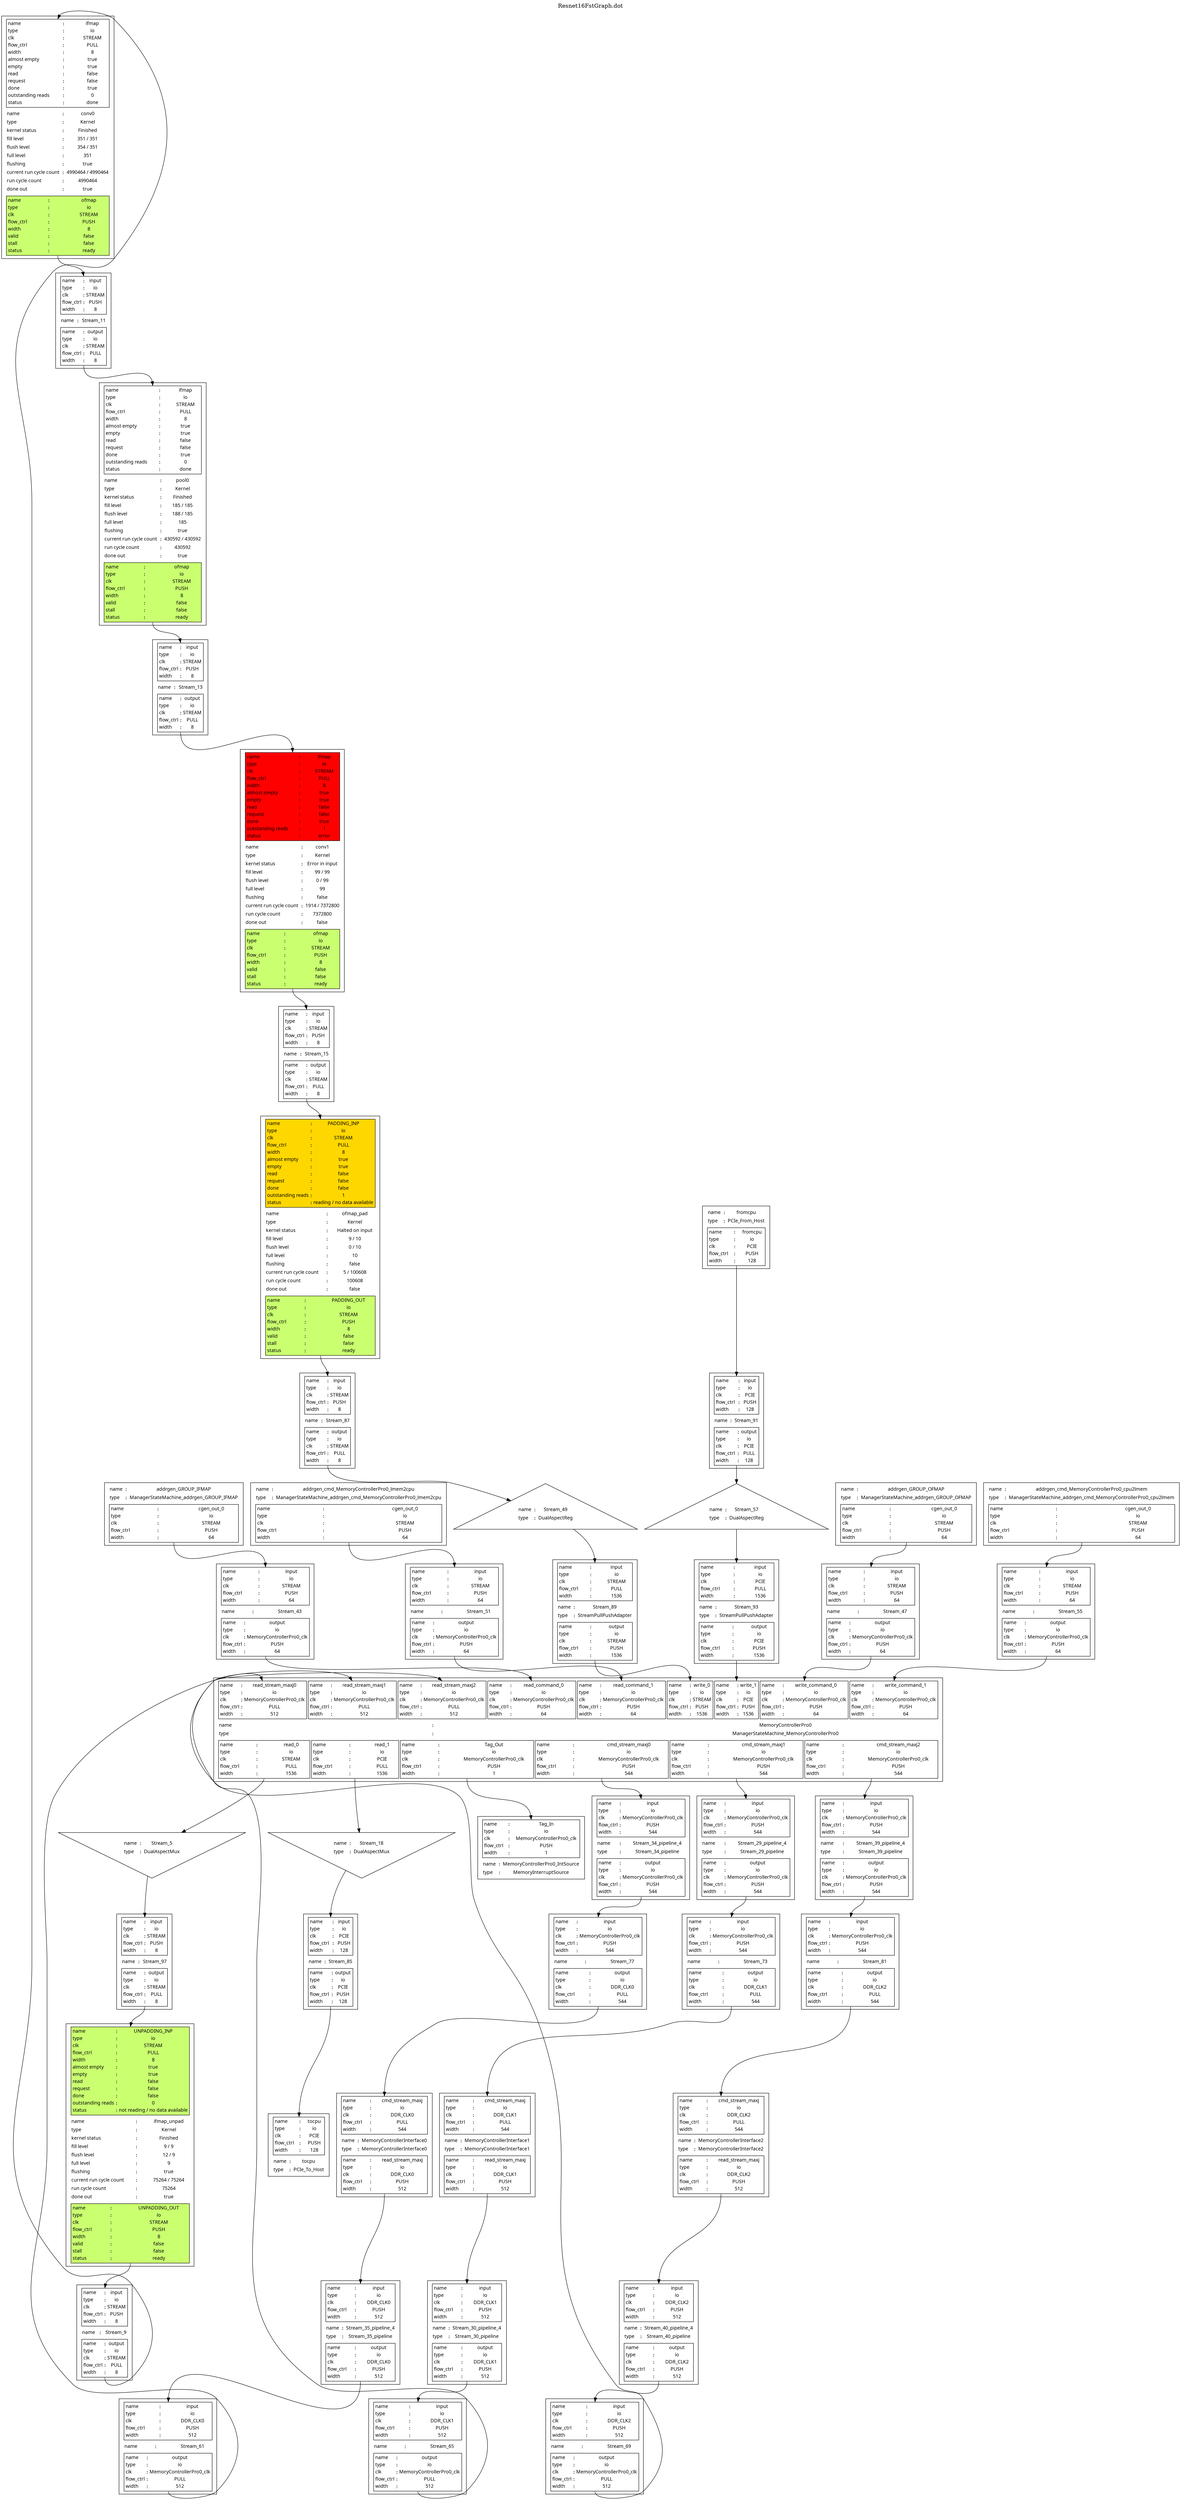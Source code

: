 digraph manager_compiler_graph{
label="Resnet16FstGraph.dot"; labelloc="t"
conv0[shape="box", color = "black", style="solid,filled", penwidth=1, fillcolor="white", label=<<table border="0" cellpadding="0" cellspacing="0"><tr><td border="0" port="inputs"><table border="0" cellpadding="1" cellspacing="4"><tr><td border="1" bgcolor="white" port="ifmap" ><table border="0" cellpadding="1" cellspacing="1"><tr><td border="0" colspan="1"  align="left"><font color="#000000" face="sans-serif" point-size="12">name</font></td><td align="left">:</td><td border="0" colspan="1"><font color="#000000" face="sans-serif" point-size="12">ifmap</font></td></tr><tr><td border="0" colspan="1"  align="left"><font color="#000000" face="sans-serif" point-size="12">type</font></td><td align="left">:</td><td border="0" colspan="1"><font color="#000000" face="sans-serif" point-size="12">io</font></td></tr><tr><td border="0" colspan="1"  align="left"><font color="#000000" face="sans-serif" point-size="12">clk</font></td><td align="left">:</td><td border="0" colspan="1"><font color="#000000" face="sans-serif" point-size="12">STREAM</font></td></tr><tr><td border="0" colspan="1"  align="left"><font color="#000000" face="sans-serif" point-size="12">flow_ctrl</font></td><td align="left">:</td><td border="0" colspan="1"><font color="#000000" face="sans-serif" point-size="12">PULL</font></td></tr><tr><td border="0" colspan="1"  align="left"><font color="#000000" face="sans-serif" point-size="12">width</font></td><td align="left">:</td><td border="0" colspan="1"><font color="#000000" face="sans-serif" point-size="12">8</font></td></tr><tr><td border="0" colspan="1"  align="left"><font color="#000000" face="sans-serif" point-size="12">almost empty</font></td><td align="left">:</td><td border="0" colspan="1"><font color="#000000" face="sans-serif" point-size="12">true</font></td></tr><tr><td border="0" colspan="1"  align="left"><font color="#000000" face="sans-serif" point-size="12">empty</font></td><td align="left">:</td><td border="0" colspan="1"><font color="#000000" face="sans-serif" point-size="12">true</font></td></tr><tr><td border="0" colspan="1"  align="left"><font color="#000000" face="sans-serif" point-size="12">read</font></td><td align="left">:</td><td border="0" colspan="1"><font color="#000000" face="sans-serif" point-size="12">false</font></td></tr><tr><td border="0" colspan="1"  align="left"><font color="#000000" face="sans-serif" point-size="12">request</font></td><td align="left">:</td><td border="0" colspan="1"><font color="#000000" face="sans-serif" point-size="12">false</font></td></tr><tr><td border="0" colspan="1"  align="left"><font color="#000000" face="sans-serif" point-size="12">done</font></td><td align="left">:</td><td border="0" colspan="1"><font color="#000000" face="sans-serif" point-size="12">true</font></td></tr><tr><td border="0" colspan="1"  align="left"><font color="#000000" face="sans-serif" point-size="12">outstanding reads</font></td><td align="left">:</td><td border="0" colspan="1"><font color="#000000" face="sans-serif" point-size="12">0</font></td></tr><tr><td border="0" colspan="1"  align="left"><font color="#000000" face="sans-serif" point-size="12">status</font></td><td align="left">:</td><td border="0" colspan="1"><font color="#000000" face="sans-serif" point-size="12">done</font></td></tr></table></td></tr></table></td></tr><tr><td border="0" port="node_info"><table border="0" cellpadding="1" cellspacing="4"><tr><td border="0" colspan="1"  align="left"><font color="#000000" face="sans-serif" point-size="12">name</font></td><td align="left">:</td><td border="0" colspan="1"><font color="#000000" face="sans-serif" point-size="12">conv0</font></td></tr><tr><td border="0" colspan="1"  align="left"><font color="#000000" face="sans-serif" point-size="12">type</font></td><td align="left">:</td><td border="0" colspan="1"><font color="#000000" face="sans-serif" point-size="12">Kernel</font></td></tr><tr><td border="0" colspan="1"  align="left"><font color="#000000" face="sans-serif" point-size="12">kernel status</font></td><td align="left">:</td><td border="0" colspan="1"><font color="#000000" face="sans-serif" point-size="12">Finished</font></td></tr><tr><td border="0" colspan="1"  align="left"><font color="#000000" face="sans-serif" point-size="12">fill level</font></td><td align="left">:</td><td border="0" colspan="1"><font color="#000000" face="sans-serif" point-size="12">351 / 351</font></td></tr><tr><td border="0" colspan="1"  align="left"><font color="#000000" face="sans-serif" point-size="12">flush level</font></td><td align="left">:</td><td border="0" colspan="1"><font color="#000000" face="sans-serif" point-size="12">354 / 351</font></td></tr><tr><td border="0" colspan="1"  align="left"><font color="#000000" face="sans-serif" point-size="12">full level</font></td><td align="left">:</td><td border="0" colspan="1"><font color="#000000" face="sans-serif" point-size="12">351</font></td></tr><tr><td border="0" colspan="1"  align="left"><font color="#000000" face="sans-serif" point-size="12">flushing</font></td><td align="left">:</td><td border="0" colspan="1"><font color="#000000" face="sans-serif" point-size="12">true</font></td></tr><tr><td border="0" colspan="1"  align="left"><font color="#000000" face="sans-serif" point-size="12">current run cycle count</font></td><td align="left">:</td><td border="0" colspan="1"><font color="#000000" face="sans-serif" point-size="12">4990464 / 4990464</font></td></tr><tr><td border="0" colspan="1"  align="left"><font color="#000000" face="sans-serif" point-size="12">run cycle count</font></td><td align="left">:</td><td border="0" colspan="1"><font color="#000000" face="sans-serif" point-size="12">4990464</font></td></tr><tr><td border="0" colspan="1"  align="left"><font color="#000000" face="sans-serif" point-size="12">done out</font></td><td align="left">:</td><td border="0" colspan="1"><font color="#000000" face="sans-serif" point-size="12">true</font></td></tr></table></td></tr><tr><td border="0" port="outputs"><table  border="0" cellpadding="1" cellspacing="4"><tr><td border="1" bgcolor="darkolivegreen1" port="ofmap" ><table border="0" cellpadding="1" cellspacing="1"><tr><td border="0" colspan="1"  align="left"><font color="#000000" face="sans-serif" point-size="12">name</font></td><td align="left">:</td><td border="0" colspan="1"><font color="#000000" face="sans-serif" point-size="12">ofmap</font></td></tr><tr><td border="0" colspan="1"  align="left"><font color="#000000" face="sans-serif" point-size="12">type</font></td><td align="left">:</td><td border="0" colspan="1"><font color="#000000" face="sans-serif" point-size="12">io</font></td></tr><tr><td border="0" colspan="1"  align="left"><font color="#000000" face="sans-serif" point-size="12">clk</font></td><td align="left">:</td><td border="0" colspan="1"><font color="#000000" face="sans-serif" point-size="12">STREAM</font></td></tr><tr><td border="0" colspan="1"  align="left"><font color="#000000" face="sans-serif" point-size="12">flow_ctrl</font></td><td align="left">:</td><td border="0" colspan="1"><font color="#000000" face="sans-serif" point-size="12">PUSH</font></td></tr><tr><td border="0" colspan="1"  align="left"><font color="#000000" face="sans-serif" point-size="12">width</font></td><td align="left">:</td><td border="0" colspan="1"><font color="#000000" face="sans-serif" point-size="12">8</font></td></tr><tr><td border="0" colspan="1"  align="left"><font color="#000000" face="sans-serif" point-size="12">valid</font></td><td align="left">:</td><td border="0" colspan="1"><font color="#000000" face="sans-serif" point-size="12">false</font></td></tr><tr><td border="0" colspan="1"  align="left"><font color="#000000" face="sans-serif" point-size="12">stall</font></td><td align="left">:</td><td border="0" colspan="1"><font color="#000000" face="sans-serif" point-size="12">false</font></td></tr><tr><td border="0" colspan="1"  align="left"><font color="#000000" face="sans-serif" point-size="12">status</font></td><td align="left">:</td><td border="0" colspan="1"><font color="#000000" face="sans-serif" point-size="12">ready</font></td></tr></table></td></tr></table></td></tr></table>>];

pool0[shape="box", color = "black", style="solid,filled", penwidth=1, fillcolor="white", label=<<table border="0" cellpadding="0" cellspacing="0"><tr><td border="0" port="inputs"><table border="0" cellpadding="1" cellspacing="4"><tr><td border="1" bgcolor="white" port="ifmap" ><table border="0" cellpadding="1" cellspacing="1"><tr><td border="0" colspan="1"  align="left"><font color="#000000" face="sans-serif" point-size="12">name</font></td><td align="left">:</td><td border="0" colspan="1"><font color="#000000" face="sans-serif" point-size="12">ifmap</font></td></tr><tr><td border="0" colspan="1"  align="left"><font color="#000000" face="sans-serif" point-size="12">type</font></td><td align="left">:</td><td border="0" colspan="1"><font color="#000000" face="sans-serif" point-size="12">io</font></td></tr><tr><td border="0" colspan="1"  align="left"><font color="#000000" face="sans-serif" point-size="12">clk</font></td><td align="left">:</td><td border="0" colspan="1"><font color="#000000" face="sans-serif" point-size="12">STREAM</font></td></tr><tr><td border="0" colspan="1"  align="left"><font color="#000000" face="sans-serif" point-size="12">flow_ctrl</font></td><td align="left">:</td><td border="0" colspan="1"><font color="#000000" face="sans-serif" point-size="12">PULL</font></td></tr><tr><td border="0" colspan="1"  align="left"><font color="#000000" face="sans-serif" point-size="12">width</font></td><td align="left">:</td><td border="0" colspan="1"><font color="#000000" face="sans-serif" point-size="12">8</font></td></tr><tr><td border="0" colspan="1"  align="left"><font color="#000000" face="sans-serif" point-size="12">almost empty</font></td><td align="left">:</td><td border="0" colspan="1"><font color="#000000" face="sans-serif" point-size="12">true</font></td></tr><tr><td border="0" colspan="1"  align="left"><font color="#000000" face="sans-serif" point-size="12">empty</font></td><td align="left">:</td><td border="0" colspan="1"><font color="#000000" face="sans-serif" point-size="12">true</font></td></tr><tr><td border="0" colspan="1"  align="left"><font color="#000000" face="sans-serif" point-size="12">read</font></td><td align="left">:</td><td border="0" colspan="1"><font color="#000000" face="sans-serif" point-size="12">false</font></td></tr><tr><td border="0" colspan="1"  align="left"><font color="#000000" face="sans-serif" point-size="12">request</font></td><td align="left">:</td><td border="0" colspan="1"><font color="#000000" face="sans-serif" point-size="12">false</font></td></tr><tr><td border="0" colspan="1"  align="left"><font color="#000000" face="sans-serif" point-size="12">done</font></td><td align="left">:</td><td border="0" colspan="1"><font color="#000000" face="sans-serif" point-size="12">true</font></td></tr><tr><td border="0" colspan="1"  align="left"><font color="#000000" face="sans-serif" point-size="12">outstanding reads</font></td><td align="left">:</td><td border="0" colspan="1"><font color="#000000" face="sans-serif" point-size="12">0</font></td></tr><tr><td border="0" colspan="1"  align="left"><font color="#000000" face="sans-serif" point-size="12">status</font></td><td align="left">:</td><td border="0" colspan="1"><font color="#000000" face="sans-serif" point-size="12">done</font></td></tr></table></td></tr></table></td></tr><tr><td border="0" port="node_info"><table border="0" cellpadding="1" cellspacing="4"><tr><td border="0" colspan="1"  align="left"><font color="#000000" face="sans-serif" point-size="12">name</font></td><td align="left">:</td><td border="0" colspan="1"><font color="#000000" face="sans-serif" point-size="12">pool0</font></td></tr><tr><td border="0" colspan="1"  align="left"><font color="#000000" face="sans-serif" point-size="12">type</font></td><td align="left">:</td><td border="0" colspan="1"><font color="#000000" face="sans-serif" point-size="12">Kernel</font></td></tr><tr><td border="0" colspan="1"  align="left"><font color="#000000" face="sans-serif" point-size="12">kernel status</font></td><td align="left">:</td><td border="0" colspan="1"><font color="#000000" face="sans-serif" point-size="12">Finished</font></td></tr><tr><td border="0" colspan="1"  align="left"><font color="#000000" face="sans-serif" point-size="12">fill level</font></td><td align="left">:</td><td border="0" colspan="1"><font color="#000000" face="sans-serif" point-size="12">185 / 185</font></td></tr><tr><td border="0" colspan="1"  align="left"><font color="#000000" face="sans-serif" point-size="12">flush level</font></td><td align="left">:</td><td border="0" colspan="1"><font color="#000000" face="sans-serif" point-size="12">188 / 185</font></td></tr><tr><td border="0" colspan="1"  align="left"><font color="#000000" face="sans-serif" point-size="12">full level</font></td><td align="left">:</td><td border="0" colspan="1"><font color="#000000" face="sans-serif" point-size="12">185</font></td></tr><tr><td border="0" colspan="1"  align="left"><font color="#000000" face="sans-serif" point-size="12">flushing</font></td><td align="left">:</td><td border="0" colspan="1"><font color="#000000" face="sans-serif" point-size="12">true</font></td></tr><tr><td border="0" colspan="1"  align="left"><font color="#000000" face="sans-serif" point-size="12">current run cycle count</font></td><td align="left">:</td><td border="0" colspan="1"><font color="#000000" face="sans-serif" point-size="12">430592 / 430592</font></td></tr><tr><td border="0" colspan="1"  align="left"><font color="#000000" face="sans-serif" point-size="12">run cycle count</font></td><td align="left">:</td><td border="0" colspan="1"><font color="#000000" face="sans-serif" point-size="12">430592</font></td></tr><tr><td border="0" colspan="1"  align="left"><font color="#000000" face="sans-serif" point-size="12">done out</font></td><td align="left">:</td><td border="0" colspan="1"><font color="#000000" face="sans-serif" point-size="12">true</font></td></tr></table></td></tr><tr><td border="0" port="outputs"><table  border="0" cellpadding="1" cellspacing="4"><tr><td border="1" bgcolor="darkolivegreen1" port="ofmap" ><table border="0" cellpadding="1" cellspacing="1"><tr><td border="0" colspan="1"  align="left"><font color="#000000" face="sans-serif" point-size="12">name</font></td><td align="left">:</td><td border="0" colspan="1"><font color="#000000" face="sans-serif" point-size="12">ofmap</font></td></tr><tr><td border="0" colspan="1"  align="left"><font color="#000000" face="sans-serif" point-size="12">type</font></td><td align="left">:</td><td border="0" colspan="1"><font color="#000000" face="sans-serif" point-size="12">io</font></td></tr><tr><td border="0" colspan="1"  align="left"><font color="#000000" face="sans-serif" point-size="12">clk</font></td><td align="left">:</td><td border="0" colspan="1"><font color="#000000" face="sans-serif" point-size="12">STREAM</font></td></tr><tr><td border="0" colspan="1"  align="left"><font color="#000000" face="sans-serif" point-size="12">flow_ctrl</font></td><td align="left">:</td><td border="0" colspan="1"><font color="#000000" face="sans-serif" point-size="12">PUSH</font></td></tr><tr><td border="0" colspan="1"  align="left"><font color="#000000" face="sans-serif" point-size="12">width</font></td><td align="left">:</td><td border="0" colspan="1"><font color="#000000" face="sans-serif" point-size="12">8</font></td></tr><tr><td border="0" colspan="1"  align="left"><font color="#000000" face="sans-serif" point-size="12">valid</font></td><td align="left">:</td><td border="0" colspan="1"><font color="#000000" face="sans-serif" point-size="12">false</font></td></tr><tr><td border="0" colspan="1"  align="left"><font color="#000000" face="sans-serif" point-size="12">stall</font></td><td align="left">:</td><td border="0" colspan="1"><font color="#000000" face="sans-serif" point-size="12">false</font></td></tr><tr><td border="0" colspan="1"  align="left"><font color="#000000" face="sans-serif" point-size="12">status</font></td><td align="left">:</td><td border="0" colspan="1"><font color="#000000" face="sans-serif" point-size="12">ready</font></td></tr></table></td></tr></table></td></tr></table>>];

conv1[shape="box", color = "black", style="solid,filled", penwidth=1, fillcolor="white", label=<<table border="0" cellpadding="0" cellspacing="0"><tr><td border="0" port="inputs"><table border="0" cellpadding="1" cellspacing="4"><tr><td border="1" bgcolor="red" port="ifmap" ><table border="0" cellpadding="1" cellspacing="1"><tr><td border="0" colspan="1"  align="left"><font color="#000000" face="sans-serif" point-size="12">name</font></td><td align="left">:</td><td border="0" colspan="1"><font color="#000000" face="sans-serif" point-size="12">ifmap</font></td></tr><tr><td border="0" colspan="1"  align="left"><font color="#000000" face="sans-serif" point-size="12">type</font></td><td align="left">:</td><td border="0" colspan="1"><font color="#000000" face="sans-serif" point-size="12">io</font></td></tr><tr><td border="0" colspan="1"  align="left"><font color="#000000" face="sans-serif" point-size="12">clk</font></td><td align="left">:</td><td border="0" colspan="1"><font color="#000000" face="sans-serif" point-size="12">STREAM</font></td></tr><tr><td border="0" colspan="1"  align="left"><font color="#000000" face="sans-serif" point-size="12">flow_ctrl</font></td><td align="left">:</td><td border="0" colspan="1"><font color="#000000" face="sans-serif" point-size="12">PULL</font></td></tr><tr><td border="0" colspan="1"  align="left"><font color="#000000" face="sans-serif" point-size="12">width</font></td><td align="left">:</td><td border="0" colspan="1"><font color="#000000" face="sans-serif" point-size="12">8</font></td></tr><tr><td border="0" colspan="1"  align="left"><font color="#000000" face="sans-serif" point-size="12">almost empty</font></td><td align="left">:</td><td border="0" colspan="1"><font color="#000000" face="sans-serif" point-size="12">true</font></td></tr><tr><td border="0" colspan="1"  align="left"><font color="#000000" face="sans-serif" point-size="12">empty</font></td><td align="left">:</td><td border="0" colspan="1"><font color="#000000" face="sans-serif" point-size="12">true</font></td></tr><tr><td border="0" colspan="1"  align="left"><font color="#000000" face="sans-serif" point-size="12">read</font></td><td align="left">:</td><td border="0" colspan="1"><font color="#000000" face="sans-serif" point-size="12">false</font></td></tr><tr><td border="0" colspan="1"  align="left"><font color="#000000" face="sans-serif" point-size="12">request</font></td><td align="left">:</td><td border="0" colspan="1"><font color="#000000" face="sans-serif" point-size="12">false</font></td></tr><tr><td border="0" colspan="1"  align="left"><font color="#000000" face="sans-serif" point-size="12">done</font></td><td align="left">:</td><td border="0" colspan="1"><font color="#000000" face="sans-serif" point-size="12">true</font></td></tr><tr><td border="0" colspan="1"  align="left"><font color="#000000" face="sans-serif" point-size="12">outstanding reads</font></td><td align="left">:</td><td border="0" colspan="1"><font color="#000000" face="sans-serif" point-size="12">1</font></td></tr><tr><td border="0" colspan="1"  align="left"><font color="#000000" face="sans-serif" point-size="12">status</font></td><td align="left">:</td><td border="0" colspan="1"><font color="#000000" face="sans-serif" point-size="12">error</font></td></tr></table></td></tr></table></td></tr><tr><td border="0" port="node_info"><table border="0" cellpadding="1" cellspacing="4"><tr><td border="0" colspan="1"  align="left"><font color="#000000" face="sans-serif" point-size="12">name</font></td><td align="left">:</td><td border="0" colspan="1"><font color="#000000" face="sans-serif" point-size="12">conv1</font></td></tr><tr><td border="0" colspan="1"  align="left"><font color="#000000" face="sans-serif" point-size="12">type</font></td><td align="left">:</td><td border="0" colspan="1"><font color="#000000" face="sans-serif" point-size="12">Kernel</font></td></tr><tr><td border="0" colspan="1"  align="left"><font color="#000000" face="sans-serif" point-size="12">kernel status</font></td><td align="left">:</td><td border="0" colspan="1"><font color="#000000" face="sans-serif" point-size="12">Error in input</font></td></tr><tr><td border="0" colspan="1"  align="left"><font color="#000000" face="sans-serif" point-size="12">fill level</font></td><td align="left">:</td><td border="0" colspan="1"><font color="#000000" face="sans-serif" point-size="12">99 / 99</font></td></tr><tr><td border="0" colspan="1"  align="left"><font color="#000000" face="sans-serif" point-size="12">flush level</font></td><td align="left">:</td><td border="0" colspan="1"><font color="#000000" face="sans-serif" point-size="12">0 / 99</font></td></tr><tr><td border="0" colspan="1"  align="left"><font color="#000000" face="sans-serif" point-size="12">full level</font></td><td align="left">:</td><td border="0" colspan="1"><font color="#000000" face="sans-serif" point-size="12">99</font></td></tr><tr><td border="0" colspan="1"  align="left"><font color="#000000" face="sans-serif" point-size="12">flushing</font></td><td align="left">:</td><td border="0" colspan="1"><font color="#000000" face="sans-serif" point-size="12">false</font></td></tr><tr><td border="0" colspan="1"  align="left"><font color="#000000" face="sans-serif" point-size="12">current run cycle count</font></td><td align="left">:</td><td border="0" colspan="1"><font color="#000000" face="sans-serif" point-size="12">1914 / 7372800</font></td></tr><tr><td border="0" colspan="1"  align="left"><font color="#000000" face="sans-serif" point-size="12">run cycle count</font></td><td align="left">:</td><td border="0" colspan="1"><font color="#000000" face="sans-serif" point-size="12">7372800</font></td></tr><tr><td border="0" colspan="1"  align="left"><font color="#000000" face="sans-serif" point-size="12">done out</font></td><td align="left">:</td><td border="0" colspan="1"><font color="#000000" face="sans-serif" point-size="12">false</font></td></tr></table></td></tr><tr><td border="0" port="outputs"><table  border="0" cellpadding="1" cellspacing="4"><tr><td border="1" bgcolor="darkolivegreen1" port="ofmap" ><table border="0" cellpadding="1" cellspacing="1"><tr><td border="0" colspan="1"  align="left"><font color="#000000" face="sans-serif" point-size="12">name</font></td><td align="left">:</td><td border="0" colspan="1"><font color="#000000" face="sans-serif" point-size="12">ofmap</font></td></tr><tr><td border="0" colspan="1"  align="left"><font color="#000000" face="sans-serif" point-size="12">type</font></td><td align="left">:</td><td border="0" colspan="1"><font color="#000000" face="sans-serif" point-size="12">io</font></td></tr><tr><td border="0" colspan="1"  align="left"><font color="#000000" face="sans-serif" point-size="12">clk</font></td><td align="left">:</td><td border="0" colspan="1"><font color="#000000" face="sans-serif" point-size="12">STREAM</font></td></tr><tr><td border="0" colspan="1"  align="left"><font color="#000000" face="sans-serif" point-size="12">flow_ctrl</font></td><td align="left">:</td><td border="0" colspan="1"><font color="#000000" face="sans-serif" point-size="12">PUSH</font></td></tr><tr><td border="0" colspan="1"  align="left"><font color="#000000" face="sans-serif" point-size="12">width</font></td><td align="left">:</td><td border="0" colspan="1"><font color="#000000" face="sans-serif" point-size="12">8</font></td></tr><tr><td border="0" colspan="1"  align="left"><font color="#000000" face="sans-serif" point-size="12">valid</font></td><td align="left">:</td><td border="0" colspan="1"><font color="#000000" face="sans-serif" point-size="12">false</font></td></tr><tr><td border="0" colspan="1"  align="left"><font color="#000000" face="sans-serif" point-size="12">stall</font></td><td align="left">:</td><td border="0" colspan="1"><font color="#000000" face="sans-serif" point-size="12">false</font></td></tr><tr><td border="0" colspan="1"  align="left"><font color="#000000" face="sans-serif" point-size="12">status</font></td><td align="left">:</td><td border="0" colspan="1"><font color="#000000" face="sans-serif" point-size="12">ready</font></td></tr></table></td></tr></table></td></tr></table>>];

ifmap_unpad[shape="box", color = "black", style="solid,filled", penwidth=1, fillcolor="white", label=<<table border="0" cellpadding="0" cellspacing="0"><tr><td border="0" port="inputs"><table border="0" cellpadding="1" cellspacing="4"><tr><td border="1" bgcolor="darkolivegreen1" port="UNPADDING_INP" ><table border="0" cellpadding="1" cellspacing="1"><tr><td border="0" colspan="1"  align="left"><font color="#000000" face="sans-serif" point-size="12">name</font></td><td align="left">:</td><td border="0" colspan="1"><font color="#000000" face="sans-serif" point-size="12">UNPADDING_INP</font></td></tr><tr><td border="0" colspan="1"  align="left"><font color="#000000" face="sans-serif" point-size="12">type</font></td><td align="left">:</td><td border="0" colspan="1"><font color="#000000" face="sans-serif" point-size="12">io</font></td></tr><tr><td border="0" colspan="1"  align="left"><font color="#000000" face="sans-serif" point-size="12">clk</font></td><td align="left">:</td><td border="0" colspan="1"><font color="#000000" face="sans-serif" point-size="12">STREAM</font></td></tr><tr><td border="0" colspan="1"  align="left"><font color="#000000" face="sans-serif" point-size="12">flow_ctrl</font></td><td align="left">:</td><td border="0" colspan="1"><font color="#000000" face="sans-serif" point-size="12">PULL</font></td></tr><tr><td border="0" colspan="1"  align="left"><font color="#000000" face="sans-serif" point-size="12">width</font></td><td align="left">:</td><td border="0" colspan="1"><font color="#000000" face="sans-serif" point-size="12">8</font></td></tr><tr><td border="0" colspan="1"  align="left"><font color="#000000" face="sans-serif" point-size="12">almost empty</font></td><td align="left">:</td><td border="0" colspan="1"><font color="#000000" face="sans-serif" point-size="12">true</font></td></tr><tr><td border="0" colspan="1"  align="left"><font color="#000000" face="sans-serif" point-size="12">empty</font></td><td align="left">:</td><td border="0" colspan="1"><font color="#000000" face="sans-serif" point-size="12">true</font></td></tr><tr><td border="0" colspan="1"  align="left"><font color="#000000" face="sans-serif" point-size="12">read</font></td><td align="left">:</td><td border="0" colspan="1"><font color="#000000" face="sans-serif" point-size="12">false</font></td></tr><tr><td border="0" colspan="1"  align="left"><font color="#000000" face="sans-serif" point-size="12">request</font></td><td align="left">:</td><td border="0" colspan="1"><font color="#000000" face="sans-serif" point-size="12">false</font></td></tr><tr><td border="0" colspan="1"  align="left"><font color="#000000" face="sans-serif" point-size="12">done</font></td><td align="left">:</td><td border="0" colspan="1"><font color="#000000" face="sans-serif" point-size="12">false</font></td></tr><tr><td border="0" colspan="1"  align="left"><font color="#000000" face="sans-serif" point-size="12">outstanding reads</font></td><td align="left">:</td><td border="0" colspan="1"><font color="#000000" face="sans-serif" point-size="12">0</font></td></tr><tr><td border="0" colspan="1"  align="left"><font color="#000000" face="sans-serif" point-size="12">status</font></td><td align="left">:</td><td border="0" colspan="1"><font color="#000000" face="sans-serif" point-size="12">not reading / no data available</font></td></tr></table></td></tr></table></td></tr><tr><td border="0" port="node_info"><table border="0" cellpadding="1" cellspacing="4"><tr><td border="0" colspan="1"  align="left"><font color="#000000" face="sans-serif" point-size="12">name</font></td><td align="left">:</td><td border="0" colspan="1"><font color="#000000" face="sans-serif" point-size="12">ifmap_unpad</font></td></tr><tr><td border="0" colspan="1"  align="left"><font color="#000000" face="sans-serif" point-size="12">type</font></td><td align="left">:</td><td border="0" colspan="1"><font color="#000000" face="sans-serif" point-size="12">Kernel</font></td></tr><tr><td border="0" colspan="1"  align="left"><font color="#000000" face="sans-serif" point-size="12">kernel status</font></td><td align="left">:</td><td border="0" colspan="1"><font color="#000000" face="sans-serif" point-size="12">Finished</font></td></tr><tr><td border="0" colspan="1"  align="left"><font color="#000000" face="sans-serif" point-size="12">fill level</font></td><td align="left">:</td><td border="0" colspan="1"><font color="#000000" face="sans-serif" point-size="12">9 / 9</font></td></tr><tr><td border="0" colspan="1"  align="left"><font color="#000000" face="sans-serif" point-size="12">flush level</font></td><td align="left">:</td><td border="0" colspan="1"><font color="#000000" face="sans-serif" point-size="12">12 / 9</font></td></tr><tr><td border="0" colspan="1"  align="left"><font color="#000000" face="sans-serif" point-size="12">full level</font></td><td align="left">:</td><td border="0" colspan="1"><font color="#000000" face="sans-serif" point-size="12">9</font></td></tr><tr><td border="0" colspan="1"  align="left"><font color="#000000" face="sans-serif" point-size="12">flushing</font></td><td align="left">:</td><td border="0" colspan="1"><font color="#000000" face="sans-serif" point-size="12">true</font></td></tr><tr><td border="0" colspan="1"  align="left"><font color="#000000" face="sans-serif" point-size="12">current run cycle count</font></td><td align="left">:</td><td border="0" colspan="1"><font color="#000000" face="sans-serif" point-size="12">75264 / 75264</font></td></tr><tr><td border="0" colspan="1"  align="left"><font color="#000000" face="sans-serif" point-size="12">run cycle count</font></td><td align="left">:</td><td border="0" colspan="1"><font color="#000000" face="sans-serif" point-size="12">75264</font></td></tr><tr><td border="0" colspan="1"  align="left"><font color="#000000" face="sans-serif" point-size="12">done out</font></td><td align="left">:</td><td border="0" colspan="1"><font color="#000000" face="sans-serif" point-size="12">true</font></td></tr></table></td></tr><tr><td border="0" port="outputs"><table  border="0" cellpadding="1" cellspacing="4"><tr><td border="1" bgcolor="darkolivegreen1" port="UNPADDING_OUT" ><table border="0" cellpadding="1" cellspacing="1"><tr><td border="0" colspan="1"  align="left"><font color="#000000" face="sans-serif" point-size="12">name</font></td><td align="left">:</td><td border="0" colspan="1"><font color="#000000" face="sans-serif" point-size="12">UNPADDING_OUT</font></td></tr><tr><td border="0" colspan="1"  align="left"><font color="#000000" face="sans-serif" point-size="12">type</font></td><td align="left">:</td><td border="0" colspan="1"><font color="#000000" face="sans-serif" point-size="12">io</font></td></tr><tr><td border="0" colspan="1"  align="left"><font color="#000000" face="sans-serif" point-size="12">clk</font></td><td align="left">:</td><td border="0" colspan="1"><font color="#000000" face="sans-serif" point-size="12">STREAM</font></td></tr><tr><td border="0" colspan="1"  align="left"><font color="#000000" face="sans-serif" point-size="12">flow_ctrl</font></td><td align="left">:</td><td border="0" colspan="1"><font color="#000000" face="sans-serif" point-size="12">PUSH</font></td></tr><tr><td border="0" colspan="1"  align="left"><font color="#000000" face="sans-serif" point-size="12">width</font></td><td align="left">:</td><td border="0" colspan="1"><font color="#000000" face="sans-serif" point-size="12">8</font></td></tr><tr><td border="0" colspan="1"  align="left"><font color="#000000" face="sans-serif" point-size="12">valid</font></td><td align="left">:</td><td border="0" colspan="1"><font color="#000000" face="sans-serif" point-size="12">false</font></td></tr><tr><td border="0" colspan="1"  align="left"><font color="#000000" face="sans-serif" point-size="12">stall</font></td><td align="left">:</td><td border="0" colspan="1"><font color="#000000" face="sans-serif" point-size="12">false</font></td></tr><tr><td border="0" colspan="1"  align="left"><font color="#000000" face="sans-serif" point-size="12">status</font></td><td align="left">:</td><td border="0" colspan="1"><font color="#000000" face="sans-serif" point-size="12">ready</font></td></tr></table></td></tr></table></td></tr></table>>];

ofmap_pad[shape="box", color = "black", style="solid,filled", penwidth=1, fillcolor="white", label=<<table border="0" cellpadding="0" cellspacing="0"><tr><td border="0" port="inputs"><table border="0" cellpadding="1" cellspacing="4"><tr><td border="1" bgcolor="gold" port="PADDING_INP" ><table border="0" cellpadding="1" cellspacing="1"><tr><td border="0" colspan="1"  align="left"><font color="#000000" face="sans-serif" point-size="12">name</font></td><td align="left">:</td><td border="0" colspan="1"><font color="#000000" face="sans-serif" point-size="12">PADDING_INP</font></td></tr><tr><td border="0" colspan="1"  align="left"><font color="#000000" face="sans-serif" point-size="12">type</font></td><td align="left">:</td><td border="0" colspan="1"><font color="#000000" face="sans-serif" point-size="12">io</font></td></tr><tr><td border="0" colspan="1"  align="left"><font color="#000000" face="sans-serif" point-size="12">clk</font></td><td align="left">:</td><td border="0" colspan="1"><font color="#000000" face="sans-serif" point-size="12">STREAM</font></td></tr><tr><td border="0" colspan="1"  align="left"><font color="#000000" face="sans-serif" point-size="12">flow_ctrl</font></td><td align="left">:</td><td border="0" colspan="1"><font color="#000000" face="sans-serif" point-size="12">PULL</font></td></tr><tr><td border="0" colspan="1"  align="left"><font color="#000000" face="sans-serif" point-size="12">width</font></td><td align="left">:</td><td border="0" colspan="1"><font color="#000000" face="sans-serif" point-size="12">8</font></td></tr><tr><td border="0" colspan="1"  align="left"><font color="#000000" face="sans-serif" point-size="12">almost empty</font></td><td align="left">:</td><td border="0" colspan="1"><font color="#000000" face="sans-serif" point-size="12">true</font></td></tr><tr><td border="0" colspan="1"  align="left"><font color="#000000" face="sans-serif" point-size="12">empty</font></td><td align="left">:</td><td border="0" colspan="1"><font color="#000000" face="sans-serif" point-size="12">true</font></td></tr><tr><td border="0" colspan="1"  align="left"><font color="#000000" face="sans-serif" point-size="12">read</font></td><td align="left">:</td><td border="0" colspan="1"><font color="#000000" face="sans-serif" point-size="12">false</font></td></tr><tr><td border="0" colspan="1"  align="left"><font color="#000000" face="sans-serif" point-size="12">request</font></td><td align="left">:</td><td border="0" colspan="1"><font color="#000000" face="sans-serif" point-size="12">false</font></td></tr><tr><td border="0" colspan="1"  align="left"><font color="#000000" face="sans-serif" point-size="12">done</font></td><td align="left">:</td><td border="0" colspan="1"><font color="#000000" face="sans-serif" point-size="12">false</font></td></tr><tr><td border="0" colspan="1"  align="left"><font color="#000000" face="sans-serif" point-size="12">outstanding reads</font></td><td align="left">:</td><td border="0" colspan="1"><font color="#000000" face="sans-serif" point-size="12">1</font></td></tr><tr><td border="0" colspan="1"  align="left"><font color="#000000" face="sans-serif" point-size="12">status</font></td><td align="left">:</td><td border="0" colspan="1"><font color="#000000" face="sans-serif" point-size="12">reading / no data available</font></td></tr></table></td></tr></table></td></tr><tr><td border="0" port="node_info"><table border="0" cellpadding="1" cellspacing="4"><tr><td border="0" colspan="1"  align="left"><font color="#000000" face="sans-serif" point-size="12">name</font></td><td align="left">:</td><td border="0" colspan="1"><font color="#000000" face="sans-serif" point-size="12">ofmap_pad</font></td></tr><tr><td border="0" colspan="1"  align="left"><font color="#000000" face="sans-serif" point-size="12">type</font></td><td align="left">:</td><td border="0" colspan="1"><font color="#000000" face="sans-serif" point-size="12">Kernel</font></td></tr><tr><td border="0" colspan="1"  align="left"><font color="#000000" face="sans-serif" point-size="12">kernel status</font></td><td align="left">:</td><td border="0" colspan="1"><font color="#000000" face="sans-serif" point-size="12">Halted on input</font></td></tr><tr><td border="0" colspan="1"  align="left"><font color="#000000" face="sans-serif" point-size="12">fill level</font></td><td align="left">:</td><td border="0" colspan="1"><font color="#000000" face="sans-serif" point-size="12">9 / 10</font></td></tr><tr><td border="0" colspan="1"  align="left"><font color="#000000" face="sans-serif" point-size="12">flush level</font></td><td align="left">:</td><td border="0" colspan="1"><font color="#000000" face="sans-serif" point-size="12">0 / 10</font></td></tr><tr><td border="0" colspan="1"  align="left"><font color="#000000" face="sans-serif" point-size="12">full level</font></td><td align="left">:</td><td border="0" colspan="1"><font color="#000000" face="sans-serif" point-size="12">10</font></td></tr><tr><td border="0" colspan="1"  align="left"><font color="#000000" face="sans-serif" point-size="12">flushing</font></td><td align="left">:</td><td border="0" colspan="1"><font color="#000000" face="sans-serif" point-size="12">false</font></td></tr><tr><td border="0" colspan="1"  align="left"><font color="#000000" face="sans-serif" point-size="12">current run cycle count</font></td><td align="left">:</td><td border="0" colspan="1"><font color="#000000" face="sans-serif" point-size="12">5 / 100608</font></td></tr><tr><td border="0" colspan="1"  align="left"><font color="#000000" face="sans-serif" point-size="12">run cycle count</font></td><td align="left">:</td><td border="0" colspan="1"><font color="#000000" face="sans-serif" point-size="12">100608</font></td></tr><tr><td border="0" colspan="1"  align="left"><font color="#000000" face="sans-serif" point-size="12">done out</font></td><td align="left">:</td><td border="0" colspan="1"><font color="#000000" face="sans-serif" point-size="12">false</font></td></tr></table></td></tr><tr><td border="0" port="outputs"><table  border="0" cellpadding="1" cellspacing="4"><tr><td border="1" bgcolor="darkolivegreen1" port="PADDING_OUT" ><table border="0" cellpadding="1" cellspacing="1"><tr><td border="0" colspan="1"  align="left"><font color="#000000" face="sans-serif" point-size="12">name</font></td><td align="left">:</td><td border="0" colspan="1"><font color="#000000" face="sans-serif" point-size="12">PADDING_OUT</font></td></tr><tr><td border="0" colspan="1"  align="left"><font color="#000000" face="sans-serif" point-size="12">type</font></td><td align="left">:</td><td border="0" colspan="1"><font color="#000000" face="sans-serif" point-size="12">io</font></td></tr><tr><td border="0" colspan="1"  align="left"><font color="#000000" face="sans-serif" point-size="12">clk</font></td><td align="left">:</td><td border="0" colspan="1"><font color="#000000" face="sans-serif" point-size="12">STREAM</font></td></tr><tr><td border="0" colspan="1"  align="left"><font color="#000000" face="sans-serif" point-size="12">flow_ctrl</font></td><td align="left">:</td><td border="0" colspan="1"><font color="#000000" face="sans-serif" point-size="12">PUSH</font></td></tr><tr><td border="0" colspan="1"  align="left"><font color="#000000" face="sans-serif" point-size="12">width</font></td><td align="left">:</td><td border="0" colspan="1"><font color="#000000" face="sans-serif" point-size="12">8</font></td></tr><tr><td border="0" colspan="1"  align="left"><font color="#000000" face="sans-serif" point-size="12">valid</font></td><td align="left">:</td><td border="0" colspan="1"><font color="#000000" face="sans-serif" point-size="12">false</font></td></tr><tr><td border="0" colspan="1"  align="left"><font color="#000000" face="sans-serif" point-size="12">stall</font></td><td align="left">:</td><td border="0" colspan="1"><font color="#000000" face="sans-serif" point-size="12">false</font></td></tr><tr><td border="0" colspan="1"  align="left"><font color="#000000" face="sans-serif" point-size="12">status</font></td><td align="left">:</td><td border="0" colspan="1"><font color="#000000" face="sans-serif" point-size="12">ready</font></td></tr></table></td></tr></table></td></tr></table>>];

tocpu[shape="box", color = "black", style="solid,filled", penwidth=1, fillcolor="white", label=<<table border="0" cellpadding="0" cellspacing="0"><tr><td border="0" port="inputs"><table border="0" cellpadding="1" cellspacing="4"><tr><td border="1" bgcolor="white" port="tocpu" ><table border="0" cellpadding="1" cellspacing="1"><tr><td border="0" colspan="1"  align="left"><font color="#000000" face="sans-serif" point-size="12">name</font></td><td align="left">:</td><td border="0" colspan="1"><font color="#000000" face="sans-serif" point-size="12">tocpu</font></td></tr><tr><td border="0" colspan="1"  align="left"><font color="#000000" face="sans-serif" point-size="12">type</font></td><td align="left">:</td><td border="0" colspan="1"><font color="#000000" face="sans-serif" point-size="12">io</font></td></tr><tr><td border="0" colspan="1"  align="left"><font color="#000000" face="sans-serif" point-size="12">clk</font></td><td align="left">:</td><td border="0" colspan="1"><font color="#000000" face="sans-serif" point-size="12">PCIE</font></td></tr><tr><td border="0" colspan="1"  align="left"><font color="#000000" face="sans-serif" point-size="12">flow_ctrl</font></td><td align="left">:</td><td border="0" colspan="1"><font color="#000000" face="sans-serif" point-size="12">PUSH</font></td></tr><tr><td border="0" colspan="1"  align="left"><font color="#000000" face="sans-serif" point-size="12">width</font></td><td align="left">:</td><td border="0" colspan="1"><font color="#000000" face="sans-serif" point-size="12">128</font></td></tr></table></td></tr></table></td></tr><tr><td border="0" port="node_info"><table border="0" cellpadding="1" cellspacing="4"><tr><td border="0" colspan="1"  align="left"><font color="#000000" face="sans-serif" point-size="12">name</font></td><td align="left">:</td><td border="0" colspan="1"><font color="#000000" face="sans-serif" point-size="12">tocpu</font></td></tr><tr><td border="0" colspan="1"  align="left"><font color="#000000" face="sans-serif" point-size="12">type</font></td><td align="left">:</td><td border="0" colspan="1"><font color="#000000" face="sans-serif" point-size="12">PCIe_To_Host</font></td></tr></table></td></tr></table>>];

fromcpu[shape="box", color = "black", style="solid,filled", penwidth=1, fillcolor="white", label=<<table border="0" cellpadding="0" cellspacing="0"><tr><td border="0" port="node_info"><table border="0" cellpadding="1" cellspacing="4"><tr><td border="0" colspan="1"  align="left"><font color="#000000" face="sans-serif" point-size="12">name</font></td><td align="left">:</td><td border="0" colspan="1"><font color="#000000" face="sans-serif" point-size="12">fromcpu</font></td></tr><tr><td border="0" colspan="1"  align="left"><font color="#000000" face="sans-serif" point-size="12">type</font></td><td align="left">:</td><td border="0" colspan="1"><font color="#000000" face="sans-serif" point-size="12">PCIe_From_Host</font></td></tr></table></td></tr><tr><td border="0" port="outputs"><table  border="0" cellpadding="1" cellspacing="4"><tr><td border="1" bgcolor="white" port="fromcpu" ><table border="0" cellpadding="1" cellspacing="1"><tr><td border="0" colspan="1"  align="left"><font color="#000000" face="sans-serif" point-size="12">name</font></td><td align="left">:</td><td border="0" colspan="1"><font color="#000000" face="sans-serif" point-size="12">fromcpu</font></td></tr><tr><td border="0" colspan="1"  align="left"><font color="#000000" face="sans-serif" point-size="12">type</font></td><td align="left">:</td><td border="0" colspan="1"><font color="#000000" face="sans-serif" point-size="12">io</font></td></tr><tr><td border="0" colspan="1"  align="left"><font color="#000000" face="sans-serif" point-size="12">clk</font></td><td align="left">:</td><td border="0" colspan="1"><font color="#000000" face="sans-serif" point-size="12">PCIE</font></td></tr><tr><td border="0" colspan="1"  align="left"><font color="#000000" face="sans-serif" point-size="12">flow_ctrl</font></td><td align="left">:</td><td border="0" colspan="1"><font color="#000000" face="sans-serif" point-size="12">PUSH</font></td></tr><tr><td border="0" colspan="1"  align="left"><font color="#000000" face="sans-serif" point-size="12">width</font></td><td align="left">:</td><td border="0" colspan="1"><font color="#000000" face="sans-serif" point-size="12">128</font></td></tr></table></td></tr></table></td></tr></table>>];

MemoryControllerPro0[shape="box", color = "black", style="solid,filled", penwidth=1, fillcolor="white", label=<<table border="0" cellpadding="0" cellspacing="0"><tr><td border="0" port="inputs"><table border="0" cellpadding="1" cellspacing="4"><tr><td border="1" bgcolor="white" port="read_stream_maxj0" ><table border="0" cellpadding="1" cellspacing="1"><tr><td border="0" colspan="1"  align="left"><font color="#000000" face="sans-serif" point-size="12">name</font></td><td align="left">:</td><td border="0" colspan="1"><font color="#000000" face="sans-serif" point-size="12">read_stream_maxj0</font></td></tr><tr><td border="0" colspan="1"  align="left"><font color="#000000" face="sans-serif" point-size="12">type</font></td><td align="left">:</td><td border="0" colspan="1"><font color="#000000" face="sans-serif" point-size="12">io</font></td></tr><tr><td border="0" colspan="1"  align="left"><font color="#000000" face="sans-serif" point-size="12">clk</font></td><td align="left">:</td><td border="0" colspan="1"><font color="#000000" face="sans-serif" point-size="12">MemoryControllerPro0_clk</font></td></tr><tr><td border="0" colspan="1"  align="left"><font color="#000000" face="sans-serif" point-size="12">flow_ctrl</font></td><td align="left">:</td><td border="0" colspan="1"><font color="#000000" face="sans-serif" point-size="12">PULL</font></td></tr><tr><td border="0" colspan="1"  align="left"><font color="#000000" face="sans-serif" point-size="12">width</font></td><td align="left">:</td><td border="0" colspan="1"><font color="#000000" face="sans-serif" point-size="12">512</font></td></tr></table></td><td border="1" bgcolor="white" port="read_stream_maxj1" ><table border="0" cellpadding="1" cellspacing="1"><tr><td border="0" colspan="1"  align="left"><font color="#000000" face="sans-serif" point-size="12">name</font></td><td align="left">:</td><td border="0" colspan="1"><font color="#000000" face="sans-serif" point-size="12">read_stream_maxj1</font></td></tr><tr><td border="0" colspan="1"  align="left"><font color="#000000" face="sans-serif" point-size="12">type</font></td><td align="left">:</td><td border="0" colspan="1"><font color="#000000" face="sans-serif" point-size="12">io</font></td></tr><tr><td border="0" colspan="1"  align="left"><font color="#000000" face="sans-serif" point-size="12">clk</font></td><td align="left">:</td><td border="0" colspan="1"><font color="#000000" face="sans-serif" point-size="12">MemoryControllerPro0_clk</font></td></tr><tr><td border="0" colspan="1"  align="left"><font color="#000000" face="sans-serif" point-size="12">flow_ctrl</font></td><td align="left">:</td><td border="0" colspan="1"><font color="#000000" face="sans-serif" point-size="12">PULL</font></td></tr><tr><td border="0" colspan="1"  align="left"><font color="#000000" face="sans-serif" point-size="12">width</font></td><td align="left">:</td><td border="0" colspan="1"><font color="#000000" face="sans-serif" point-size="12">512</font></td></tr></table></td><td border="1" bgcolor="white" port="read_stream_maxj2" ><table border="0" cellpadding="1" cellspacing="1"><tr><td border="0" colspan="1"  align="left"><font color="#000000" face="sans-serif" point-size="12">name</font></td><td align="left">:</td><td border="0" colspan="1"><font color="#000000" face="sans-serif" point-size="12">read_stream_maxj2</font></td></tr><tr><td border="0" colspan="1"  align="left"><font color="#000000" face="sans-serif" point-size="12">type</font></td><td align="left">:</td><td border="0" colspan="1"><font color="#000000" face="sans-serif" point-size="12">io</font></td></tr><tr><td border="0" colspan="1"  align="left"><font color="#000000" face="sans-serif" point-size="12">clk</font></td><td align="left">:</td><td border="0" colspan="1"><font color="#000000" face="sans-serif" point-size="12">MemoryControllerPro0_clk</font></td></tr><tr><td border="0" colspan="1"  align="left"><font color="#000000" face="sans-serif" point-size="12">flow_ctrl</font></td><td align="left">:</td><td border="0" colspan="1"><font color="#000000" face="sans-serif" point-size="12">PULL</font></td></tr><tr><td border="0" colspan="1"  align="left"><font color="#000000" face="sans-serif" point-size="12">width</font></td><td align="left">:</td><td border="0" colspan="1"><font color="#000000" face="sans-serif" point-size="12">512</font></td></tr></table></td><td border="1" bgcolor="white" port="read_command_0" ><table border="0" cellpadding="1" cellspacing="1"><tr><td border="0" colspan="1"  align="left"><font color="#000000" face="sans-serif" point-size="12">name</font></td><td align="left">:</td><td border="0" colspan="1"><font color="#000000" face="sans-serif" point-size="12">read_command_0</font></td></tr><tr><td border="0" colspan="1"  align="left"><font color="#000000" face="sans-serif" point-size="12">type</font></td><td align="left">:</td><td border="0" colspan="1"><font color="#000000" face="sans-serif" point-size="12">io</font></td></tr><tr><td border="0" colspan="1"  align="left"><font color="#000000" face="sans-serif" point-size="12">clk</font></td><td align="left">:</td><td border="0" colspan="1"><font color="#000000" face="sans-serif" point-size="12">MemoryControllerPro0_clk</font></td></tr><tr><td border="0" colspan="1"  align="left"><font color="#000000" face="sans-serif" point-size="12">flow_ctrl</font></td><td align="left">:</td><td border="0" colspan="1"><font color="#000000" face="sans-serif" point-size="12">PUSH</font></td></tr><tr><td border="0" colspan="1"  align="left"><font color="#000000" face="sans-serif" point-size="12">width</font></td><td align="left">:</td><td border="0" colspan="1"><font color="#000000" face="sans-serif" point-size="12">64</font></td></tr></table></td><td border="1" bgcolor="white" port="read_command_1" ><table border="0" cellpadding="1" cellspacing="1"><tr><td border="0" colspan="1"  align="left"><font color="#000000" face="sans-serif" point-size="12">name</font></td><td align="left">:</td><td border="0" colspan="1"><font color="#000000" face="sans-serif" point-size="12">read_command_1</font></td></tr><tr><td border="0" colspan="1"  align="left"><font color="#000000" face="sans-serif" point-size="12">type</font></td><td align="left">:</td><td border="0" colspan="1"><font color="#000000" face="sans-serif" point-size="12">io</font></td></tr><tr><td border="0" colspan="1"  align="left"><font color="#000000" face="sans-serif" point-size="12">clk</font></td><td align="left">:</td><td border="0" colspan="1"><font color="#000000" face="sans-serif" point-size="12">MemoryControllerPro0_clk</font></td></tr><tr><td border="0" colspan="1"  align="left"><font color="#000000" face="sans-serif" point-size="12">flow_ctrl</font></td><td align="left">:</td><td border="0" colspan="1"><font color="#000000" face="sans-serif" point-size="12">PUSH</font></td></tr><tr><td border="0" colspan="1"  align="left"><font color="#000000" face="sans-serif" point-size="12">width</font></td><td align="left">:</td><td border="0" colspan="1"><font color="#000000" face="sans-serif" point-size="12">64</font></td></tr></table></td><td border="1" bgcolor="white" port="write_0" ><table border="0" cellpadding="1" cellspacing="1"><tr><td border="0" colspan="1"  align="left"><font color="#000000" face="sans-serif" point-size="12">name</font></td><td align="left">:</td><td border="0" colspan="1"><font color="#000000" face="sans-serif" point-size="12">write_0</font></td></tr><tr><td border="0" colspan="1"  align="left"><font color="#000000" face="sans-serif" point-size="12">type</font></td><td align="left">:</td><td border="0" colspan="1"><font color="#000000" face="sans-serif" point-size="12">io</font></td></tr><tr><td border="0" colspan="1"  align="left"><font color="#000000" face="sans-serif" point-size="12">clk</font></td><td align="left">:</td><td border="0" colspan="1"><font color="#000000" face="sans-serif" point-size="12">STREAM</font></td></tr><tr><td border="0" colspan="1"  align="left"><font color="#000000" face="sans-serif" point-size="12">flow_ctrl</font></td><td align="left">:</td><td border="0" colspan="1"><font color="#000000" face="sans-serif" point-size="12">PUSH</font></td></tr><tr><td border="0" colspan="1"  align="left"><font color="#000000" face="sans-serif" point-size="12">width</font></td><td align="left">:</td><td border="0" colspan="1"><font color="#000000" face="sans-serif" point-size="12">1536</font></td></tr></table></td><td border="1" bgcolor="white" port="write_1" ><table border="0" cellpadding="1" cellspacing="1"><tr><td border="0" colspan="1"  align="left"><font color="#000000" face="sans-serif" point-size="12">name</font></td><td align="left">:</td><td border="0" colspan="1"><font color="#000000" face="sans-serif" point-size="12">write_1</font></td></tr><tr><td border="0" colspan="1"  align="left"><font color="#000000" face="sans-serif" point-size="12">type</font></td><td align="left">:</td><td border="0" colspan="1"><font color="#000000" face="sans-serif" point-size="12">io</font></td></tr><tr><td border="0" colspan="1"  align="left"><font color="#000000" face="sans-serif" point-size="12">clk</font></td><td align="left">:</td><td border="0" colspan="1"><font color="#000000" face="sans-serif" point-size="12">PCIE</font></td></tr><tr><td border="0" colspan="1"  align="left"><font color="#000000" face="sans-serif" point-size="12">flow_ctrl</font></td><td align="left">:</td><td border="0" colspan="1"><font color="#000000" face="sans-serif" point-size="12">PUSH</font></td></tr><tr><td border="0" colspan="1"  align="left"><font color="#000000" face="sans-serif" point-size="12">width</font></td><td align="left">:</td><td border="0" colspan="1"><font color="#000000" face="sans-serif" point-size="12">1536</font></td></tr></table></td><td border="1" bgcolor="white" port="write_command_0" ><table border="0" cellpadding="1" cellspacing="1"><tr><td border="0" colspan="1"  align="left"><font color="#000000" face="sans-serif" point-size="12">name</font></td><td align="left">:</td><td border="0" colspan="1"><font color="#000000" face="sans-serif" point-size="12">write_command_0</font></td></tr><tr><td border="0" colspan="1"  align="left"><font color="#000000" face="sans-serif" point-size="12">type</font></td><td align="left">:</td><td border="0" colspan="1"><font color="#000000" face="sans-serif" point-size="12">io</font></td></tr><tr><td border="0" colspan="1"  align="left"><font color="#000000" face="sans-serif" point-size="12">clk</font></td><td align="left">:</td><td border="0" colspan="1"><font color="#000000" face="sans-serif" point-size="12">MemoryControllerPro0_clk</font></td></tr><tr><td border="0" colspan="1"  align="left"><font color="#000000" face="sans-serif" point-size="12">flow_ctrl</font></td><td align="left">:</td><td border="0" colspan="1"><font color="#000000" face="sans-serif" point-size="12">PUSH</font></td></tr><tr><td border="0" colspan="1"  align="left"><font color="#000000" face="sans-serif" point-size="12">width</font></td><td align="left">:</td><td border="0" colspan="1"><font color="#000000" face="sans-serif" point-size="12">64</font></td></tr></table></td><td border="1" bgcolor="white" port="write_command_1" ><table border="0" cellpadding="1" cellspacing="1"><tr><td border="0" colspan="1"  align="left"><font color="#000000" face="sans-serif" point-size="12">name</font></td><td align="left">:</td><td border="0" colspan="1"><font color="#000000" face="sans-serif" point-size="12">write_command_1</font></td></tr><tr><td border="0" colspan="1"  align="left"><font color="#000000" face="sans-serif" point-size="12">type</font></td><td align="left">:</td><td border="0" colspan="1"><font color="#000000" face="sans-serif" point-size="12">io</font></td></tr><tr><td border="0" colspan="1"  align="left"><font color="#000000" face="sans-serif" point-size="12">clk</font></td><td align="left">:</td><td border="0" colspan="1"><font color="#000000" face="sans-serif" point-size="12">MemoryControllerPro0_clk</font></td></tr><tr><td border="0" colspan="1"  align="left"><font color="#000000" face="sans-serif" point-size="12">flow_ctrl</font></td><td align="left">:</td><td border="0" colspan="1"><font color="#000000" face="sans-serif" point-size="12">PUSH</font></td></tr><tr><td border="0" colspan="1"  align="left"><font color="#000000" face="sans-serif" point-size="12">width</font></td><td align="left">:</td><td border="0" colspan="1"><font color="#000000" face="sans-serif" point-size="12">64</font></td></tr></table></td></tr></table></td></tr><tr><td border="0" port="node_info"><table border="0" cellpadding="1" cellspacing="4"><tr><td border="0" colspan="1"  align="left"><font color="#000000" face="sans-serif" point-size="12">name</font></td><td align="left">:</td><td border="0" colspan="1"><font color="#000000" face="sans-serif" point-size="12">MemoryControllerPro0</font></td></tr><tr><td border="0" colspan="1"  align="left"><font color="#000000" face="sans-serif" point-size="12">type</font></td><td align="left">:</td><td border="0" colspan="1"><font color="#000000" face="sans-serif" point-size="12">ManagerStateMachine_MemoryControllerPro0</font></td></tr></table></td></tr><tr><td border="0" port="outputs"><table  border="0" cellpadding="1" cellspacing="4"><tr><td border="1" bgcolor="white" port="read_0" ><table border="0" cellpadding="1" cellspacing="1"><tr><td border="0" colspan="1"  align="left"><font color="#000000" face="sans-serif" point-size="12">name</font></td><td align="left">:</td><td border="0" colspan="1"><font color="#000000" face="sans-serif" point-size="12">read_0</font></td></tr><tr><td border="0" colspan="1"  align="left"><font color="#000000" face="sans-serif" point-size="12">type</font></td><td align="left">:</td><td border="0" colspan="1"><font color="#000000" face="sans-serif" point-size="12">io</font></td></tr><tr><td border="0" colspan="1"  align="left"><font color="#000000" face="sans-serif" point-size="12">clk</font></td><td align="left">:</td><td border="0" colspan="1"><font color="#000000" face="sans-serif" point-size="12">STREAM</font></td></tr><tr><td border="0" colspan="1"  align="left"><font color="#000000" face="sans-serif" point-size="12">flow_ctrl</font></td><td align="left">:</td><td border="0" colspan="1"><font color="#000000" face="sans-serif" point-size="12">PULL</font></td></tr><tr><td border="0" colspan="1"  align="left"><font color="#000000" face="sans-serif" point-size="12">width</font></td><td align="left">:</td><td border="0" colspan="1"><font color="#000000" face="sans-serif" point-size="12">1536</font></td></tr></table></td><td border="1" bgcolor="white" port="read_1" ><table border="0" cellpadding="1" cellspacing="1"><tr><td border="0" colspan="1"  align="left"><font color="#000000" face="sans-serif" point-size="12">name</font></td><td align="left">:</td><td border="0" colspan="1"><font color="#000000" face="sans-serif" point-size="12">read_1</font></td></tr><tr><td border="0" colspan="1"  align="left"><font color="#000000" face="sans-serif" point-size="12">type</font></td><td align="left">:</td><td border="0" colspan="1"><font color="#000000" face="sans-serif" point-size="12">io</font></td></tr><tr><td border="0" colspan="1"  align="left"><font color="#000000" face="sans-serif" point-size="12">clk</font></td><td align="left">:</td><td border="0" colspan="1"><font color="#000000" face="sans-serif" point-size="12">PCIE</font></td></tr><tr><td border="0" colspan="1"  align="left"><font color="#000000" face="sans-serif" point-size="12">flow_ctrl</font></td><td align="left">:</td><td border="0" colspan="1"><font color="#000000" face="sans-serif" point-size="12">PULL</font></td></tr><tr><td border="0" colspan="1"  align="left"><font color="#000000" face="sans-serif" point-size="12">width</font></td><td align="left">:</td><td border="0" colspan="1"><font color="#000000" face="sans-serif" point-size="12">1536</font></td></tr></table></td><td border="1" bgcolor="white" port="Tag_Out" ><table border="0" cellpadding="1" cellspacing="1"><tr><td border="0" colspan="1"  align="left"><font color="#000000" face="sans-serif" point-size="12">name</font></td><td align="left">:</td><td border="0" colspan="1"><font color="#000000" face="sans-serif" point-size="12">Tag_Out</font></td></tr><tr><td border="0" colspan="1"  align="left"><font color="#000000" face="sans-serif" point-size="12">type</font></td><td align="left">:</td><td border="0" colspan="1"><font color="#000000" face="sans-serif" point-size="12">io</font></td></tr><tr><td border="0" colspan="1"  align="left"><font color="#000000" face="sans-serif" point-size="12">clk</font></td><td align="left">:</td><td border="0" colspan="1"><font color="#000000" face="sans-serif" point-size="12">MemoryControllerPro0_clk</font></td></tr><tr><td border="0" colspan="1"  align="left"><font color="#000000" face="sans-serif" point-size="12">flow_ctrl</font></td><td align="left">:</td><td border="0" colspan="1"><font color="#000000" face="sans-serif" point-size="12">PUSH</font></td></tr><tr><td border="0" colspan="1"  align="left"><font color="#000000" face="sans-serif" point-size="12">width</font></td><td align="left">:</td><td border="0" colspan="1"><font color="#000000" face="sans-serif" point-size="12">1</font></td></tr></table></td><td border="1" bgcolor="white" port="cmd_stream_maxj0" ><table border="0" cellpadding="1" cellspacing="1"><tr><td border="0" colspan="1"  align="left"><font color="#000000" face="sans-serif" point-size="12">name</font></td><td align="left">:</td><td border="0" colspan="1"><font color="#000000" face="sans-serif" point-size="12">cmd_stream_maxj0</font></td></tr><tr><td border="0" colspan="1"  align="left"><font color="#000000" face="sans-serif" point-size="12">type</font></td><td align="left">:</td><td border="0" colspan="1"><font color="#000000" face="sans-serif" point-size="12">io</font></td></tr><tr><td border="0" colspan="1"  align="left"><font color="#000000" face="sans-serif" point-size="12">clk</font></td><td align="left">:</td><td border="0" colspan="1"><font color="#000000" face="sans-serif" point-size="12">MemoryControllerPro0_clk</font></td></tr><tr><td border="0" colspan="1"  align="left"><font color="#000000" face="sans-serif" point-size="12">flow_ctrl</font></td><td align="left">:</td><td border="0" colspan="1"><font color="#000000" face="sans-serif" point-size="12">PUSH</font></td></tr><tr><td border="0" colspan="1"  align="left"><font color="#000000" face="sans-serif" point-size="12">width</font></td><td align="left">:</td><td border="0" colspan="1"><font color="#000000" face="sans-serif" point-size="12">544</font></td></tr></table></td><td border="1" bgcolor="white" port="cmd_stream_maxj1" ><table border="0" cellpadding="1" cellspacing="1"><tr><td border="0" colspan="1"  align="left"><font color="#000000" face="sans-serif" point-size="12">name</font></td><td align="left">:</td><td border="0" colspan="1"><font color="#000000" face="sans-serif" point-size="12">cmd_stream_maxj1</font></td></tr><tr><td border="0" colspan="1"  align="left"><font color="#000000" face="sans-serif" point-size="12">type</font></td><td align="left">:</td><td border="0" colspan="1"><font color="#000000" face="sans-serif" point-size="12">io</font></td></tr><tr><td border="0" colspan="1"  align="left"><font color="#000000" face="sans-serif" point-size="12">clk</font></td><td align="left">:</td><td border="0" colspan="1"><font color="#000000" face="sans-serif" point-size="12">MemoryControllerPro0_clk</font></td></tr><tr><td border="0" colspan="1"  align="left"><font color="#000000" face="sans-serif" point-size="12">flow_ctrl</font></td><td align="left">:</td><td border="0" colspan="1"><font color="#000000" face="sans-serif" point-size="12">PUSH</font></td></tr><tr><td border="0" colspan="1"  align="left"><font color="#000000" face="sans-serif" point-size="12">width</font></td><td align="left">:</td><td border="0" colspan="1"><font color="#000000" face="sans-serif" point-size="12">544</font></td></tr></table></td><td border="1" bgcolor="white" port="cmd_stream_maxj2" ><table border="0" cellpadding="1" cellspacing="1"><tr><td border="0" colspan="1"  align="left"><font color="#000000" face="sans-serif" point-size="12">name</font></td><td align="left">:</td><td border="0" colspan="1"><font color="#000000" face="sans-serif" point-size="12">cmd_stream_maxj2</font></td></tr><tr><td border="0" colspan="1"  align="left"><font color="#000000" face="sans-serif" point-size="12">type</font></td><td align="left">:</td><td border="0" colspan="1"><font color="#000000" face="sans-serif" point-size="12">io</font></td></tr><tr><td border="0" colspan="1"  align="left"><font color="#000000" face="sans-serif" point-size="12">clk</font></td><td align="left">:</td><td border="0" colspan="1"><font color="#000000" face="sans-serif" point-size="12">MemoryControllerPro0_clk</font></td></tr><tr><td border="0" colspan="1"  align="left"><font color="#000000" face="sans-serif" point-size="12">flow_ctrl</font></td><td align="left">:</td><td border="0" colspan="1"><font color="#000000" face="sans-serif" point-size="12">PUSH</font></td></tr><tr><td border="0" colspan="1"  align="left"><font color="#000000" face="sans-serif" point-size="12">width</font></td><td align="left">:</td><td border="0" colspan="1"><font color="#000000" face="sans-serif" point-size="12">544</font></td></tr></table></td></tr></table></td></tr></table>>];

MemoryControllerPro0_IntSource[shape="box", color = "black", style="solid,filled", penwidth=1, fillcolor="white", label=<<table border="0" cellpadding="0" cellspacing="0"><tr><td border="0" port="inputs"><table border="0" cellpadding="1" cellspacing="4"><tr><td border="1" bgcolor="white" port="Tag_In" ><table border="0" cellpadding="1" cellspacing="1"><tr><td border="0" colspan="1"  align="left"><font color="#000000" face="sans-serif" point-size="12">name</font></td><td align="left">:</td><td border="0" colspan="1"><font color="#000000" face="sans-serif" point-size="12">Tag_In</font></td></tr><tr><td border="0" colspan="1"  align="left"><font color="#000000" face="sans-serif" point-size="12">type</font></td><td align="left">:</td><td border="0" colspan="1"><font color="#000000" face="sans-serif" point-size="12">io</font></td></tr><tr><td border="0" colspan="1"  align="left"><font color="#000000" face="sans-serif" point-size="12">clk</font></td><td align="left">:</td><td border="0" colspan="1"><font color="#000000" face="sans-serif" point-size="12">MemoryControllerPro0_clk</font></td></tr><tr><td border="0" colspan="1"  align="left"><font color="#000000" face="sans-serif" point-size="12">flow_ctrl</font></td><td align="left">:</td><td border="0" colspan="1"><font color="#000000" face="sans-serif" point-size="12">PUSH</font></td></tr><tr><td border="0" colspan="1"  align="left"><font color="#000000" face="sans-serif" point-size="12">width</font></td><td align="left">:</td><td border="0" colspan="1"><font color="#000000" face="sans-serif" point-size="12">1</font></td></tr></table></td></tr></table></td></tr><tr><td border="0" port="node_info"><table border="0" cellpadding="1" cellspacing="4"><tr><td border="0" colspan="1"  align="left"><font color="#000000" face="sans-serif" point-size="12">name</font></td><td align="left">:</td><td border="0" colspan="1"><font color="#000000" face="sans-serif" point-size="12">MemoryControllerPro0_IntSource</font></td></tr><tr><td border="0" colspan="1"  align="left"><font color="#000000" face="sans-serif" point-size="12">type</font></td><td align="left">:</td><td border="0" colspan="1"><font color="#000000" face="sans-serif" point-size="12">MemoryInterruptSource</font></td></tr></table></td></tr></table>>];

MemoryControllerInterface1[shape="box", color = "black", style="solid,filled", penwidth=1, fillcolor="white", label=<<table border="0" cellpadding="0" cellspacing="0"><tr><td border="0" port="inputs"><table border="0" cellpadding="1" cellspacing="4"><tr><td border="1" bgcolor="white" port="cmd_stream_maxj" ><table border="0" cellpadding="1" cellspacing="1"><tr><td border="0" colspan="1"  align="left"><font color="#000000" face="sans-serif" point-size="12">name</font></td><td align="left">:</td><td border="0" colspan="1"><font color="#000000" face="sans-serif" point-size="12">cmd_stream_maxj</font></td></tr><tr><td border="0" colspan="1"  align="left"><font color="#000000" face="sans-serif" point-size="12">type</font></td><td align="left">:</td><td border="0" colspan="1"><font color="#000000" face="sans-serif" point-size="12">io</font></td></tr><tr><td border="0" colspan="1"  align="left"><font color="#000000" face="sans-serif" point-size="12">clk</font></td><td align="left">:</td><td border="0" colspan="1"><font color="#000000" face="sans-serif" point-size="12">DDR_CLK1</font></td></tr><tr><td border="0" colspan="1"  align="left"><font color="#000000" face="sans-serif" point-size="12">flow_ctrl</font></td><td align="left">:</td><td border="0" colspan="1"><font color="#000000" face="sans-serif" point-size="12">PULL</font></td></tr><tr><td border="0" colspan="1"  align="left"><font color="#000000" face="sans-serif" point-size="12">width</font></td><td align="left">:</td><td border="0" colspan="1"><font color="#000000" face="sans-serif" point-size="12">544</font></td></tr></table></td></tr></table></td></tr><tr><td border="0" port="node_info"><table border="0" cellpadding="1" cellspacing="4"><tr><td border="0" colspan="1"  align="left"><font color="#000000" face="sans-serif" point-size="12">name</font></td><td align="left">:</td><td border="0" colspan="1"><font color="#000000" face="sans-serif" point-size="12">MemoryControllerInterface1</font></td></tr><tr><td border="0" colspan="1"  align="left"><font color="#000000" face="sans-serif" point-size="12">type</font></td><td align="left">:</td><td border="0" colspan="1"><font color="#000000" face="sans-serif" point-size="12">MemoryControllerInterface1</font></td></tr></table></td></tr><tr><td border="0" port="outputs"><table  border="0" cellpadding="1" cellspacing="4"><tr><td border="1" bgcolor="white" port="read_stream_maxj" ><table border="0" cellpadding="1" cellspacing="1"><tr><td border="0" colspan="1"  align="left"><font color="#000000" face="sans-serif" point-size="12">name</font></td><td align="left">:</td><td border="0" colspan="1"><font color="#000000" face="sans-serif" point-size="12">read_stream_maxj</font></td></tr><tr><td border="0" colspan="1"  align="left"><font color="#000000" face="sans-serif" point-size="12">type</font></td><td align="left">:</td><td border="0" colspan="1"><font color="#000000" face="sans-serif" point-size="12">io</font></td></tr><tr><td border="0" colspan="1"  align="left"><font color="#000000" face="sans-serif" point-size="12">clk</font></td><td align="left">:</td><td border="0" colspan="1"><font color="#000000" face="sans-serif" point-size="12">DDR_CLK1</font></td></tr><tr><td border="0" colspan="1"  align="left"><font color="#000000" face="sans-serif" point-size="12">flow_ctrl</font></td><td align="left">:</td><td border="0" colspan="1"><font color="#000000" face="sans-serif" point-size="12">PUSH</font></td></tr><tr><td border="0" colspan="1"  align="left"><font color="#000000" face="sans-serif" point-size="12">width</font></td><td align="left">:</td><td border="0" colspan="1"><font color="#000000" face="sans-serif" point-size="12">512</font></td></tr></table></td></tr></table></td></tr></table>>];

MemoryControllerInterface0[shape="box", color = "black", style="solid,filled", penwidth=1, fillcolor="white", label=<<table border="0" cellpadding="0" cellspacing="0"><tr><td border="0" port="inputs"><table border="0" cellpadding="1" cellspacing="4"><tr><td border="1" bgcolor="white" port="cmd_stream_maxj" ><table border="0" cellpadding="1" cellspacing="1"><tr><td border="0" colspan="1"  align="left"><font color="#000000" face="sans-serif" point-size="12">name</font></td><td align="left">:</td><td border="0" colspan="1"><font color="#000000" face="sans-serif" point-size="12">cmd_stream_maxj</font></td></tr><tr><td border="0" colspan="1"  align="left"><font color="#000000" face="sans-serif" point-size="12">type</font></td><td align="left">:</td><td border="0" colspan="1"><font color="#000000" face="sans-serif" point-size="12">io</font></td></tr><tr><td border="0" colspan="1"  align="left"><font color="#000000" face="sans-serif" point-size="12">clk</font></td><td align="left">:</td><td border="0" colspan="1"><font color="#000000" face="sans-serif" point-size="12">DDR_CLK0</font></td></tr><tr><td border="0" colspan="1"  align="left"><font color="#000000" face="sans-serif" point-size="12">flow_ctrl</font></td><td align="left">:</td><td border="0" colspan="1"><font color="#000000" face="sans-serif" point-size="12">PULL</font></td></tr><tr><td border="0" colspan="1"  align="left"><font color="#000000" face="sans-serif" point-size="12">width</font></td><td align="left">:</td><td border="0" colspan="1"><font color="#000000" face="sans-serif" point-size="12">544</font></td></tr></table></td></tr></table></td></tr><tr><td border="0" port="node_info"><table border="0" cellpadding="1" cellspacing="4"><tr><td border="0" colspan="1"  align="left"><font color="#000000" face="sans-serif" point-size="12">name</font></td><td align="left">:</td><td border="0" colspan="1"><font color="#000000" face="sans-serif" point-size="12">MemoryControllerInterface0</font></td></tr><tr><td border="0" colspan="1"  align="left"><font color="#000000" face="sans-serif" point-size="12">type</font></td><td align="left">:</td><td border="0" colspan="1"><font color="#000000" face="sans-serif" point-size="12">MemoryControllerInterface0</font></td></tr></table></td></tr><tr><td border="0" port="outputs"><table  border="0" cellpadding="1" cellspacing="4"><tr><td border="1" bgcolor="white" port="read_stream_maxj" ><table border="0" cellpadding="1" cellspacing="1"><tr><td border="0" colspan="1"  align="left"><font color="#000000" face="sans-serif" point-size="12">name</font></td><td align="left">:</td><td border="0" colspan="1"><font color="#000000" face="sans-serif" point-size="12">read_stream_maxj</font></td></tr><tr><td border="0" colspan="1"  align="left"><font color="#000000" face="sans-serif" point-size="12">type</font></td><td align="left">:</td><td border="0" colspan="1"><font color="#000000" face="sans-serif" point-size="12">io</font></td></tr><tr><td border="0" colspan="1"  align="left"><font color="#000000" face="sans-serif" point-size="12">clk</font></td><td align="left">:</td><td border="0" colspan="1"><font color="#000000" face="sans-serif" point-size="12">DDR_CLK0</font></td></tr><tr><td border="0" colspan="1"  align="left"><font color="#000000" face="sans-serif" point-size="12">flow_ctrl</font></td><td align="left">:</td><td border="0" colspan="1"><font color="#000000" face="sans-serif" point-size="12">PUSH</font></td></tr><tr><td border="0" colspan="1"  align="left"><font color="#000000" face="sans-serif" point-size="12">width</font></td><td align="left">:</td><td border="0" colspan="1"><font color="#000000" face="sans-serif" point-size="12">512</font></td></tr></table></td></tr></table></td></tr></table>>];

MemoryControllerInterface2[shape="box", color = "black", style="solid,filled", penwidth=1, fillcolor="white", label=<<table border="0" cellpadding="0" cellspacing="0"><tr><td border="0" port="inputs"><table border="0" cellpadding="1" cellspacing="4"><tr><td border="1" bgcolor="white" port="cmd_stream_maxj" ><table border="0" cellpadding="1" cellspacing="1"><tr><td border="0" colspan="1"  align="left"><font color="#000000" face="sans-serif" point-size="12">name</font></td><td align="left">:</td><td border="0" colspan="1"><font color="#000000" face="sans-serif" point-size="12">cmd_stream_maxj</font></td></tr><tr><td border="0" colspan="1"  align="left"><font color="#000000" face="sans-serif" point-size="12">type</font></td><td align="left">:</td><td border="0" colspan="1"><font color="#000000" face="sans-serif" point-size="12">io</font></td></tr><tr><td border="0" colspan="1"  align="left"><font color="#000000" face="sans-serif" point-size="12">clk</font></td><td align="left">:</td><td border="0" colspan="1"><font color="#000000" face="sans-serif" point-size="12">DDR_CLK2</font></td></tr><tr><td border="0" colspan="1"  align="left"><font color="#000000" face="sans-serif" point-size="12">flow_ctrl</font></td><td align="left">:</td><td border="0" colspan="1"><font color="#000000" face="sans-serif" point-size="12">PULL</font></td></tr><tr><td border="0" colspan="1"  align="left"><font color="#000000" face="sans-serif" point-size="12">width</font></td><td align="left">:</td><td border="0" colspan="1"><font color="#000000" face="sans-serif" point-size="12">544</font></td></tr></table></td></tr></table></td></tr><tr><td border="0" port="node_info"><table border="0" cellpadding="1" cellspacing="4"><tr><td border="0" colspan="1"  align="left"><font color="#000000" face="sans-serif" point-size="12">name</font></td><td align="left">:</td><td border="0" colspan="1"><font color="#000000" face="sans-serif" point-size="12">MemoryControllerInterface2</font></td></tr><tr><td border="0" colspan="1"  align="left"><font color="#000000" face="sans-serif" point-size="12">type</font></td><td align="left">:</td><td border="0" colspan="1"><font color="#000000" face="sans-serif" point-size="12">MemoryControllerInterface2</font></td></tr></table></td></tr><tr><td border="0" port="outputs"><table  border="0" cellpadding="1" cellspacing="4"><tr><td border="1" bgcolor="white" port="read_stream_maxj" ><table border="0" cellpadding="1" cellspacing="1"><tr><td border="0" colspan="1"  align="left"><font color="#000000" face="sans-serif" point-size="12">name</font></td><td align="left">:</td><td border="0" colspan="1"><font color="#000000" face="sans-serif" point-size="12">read_stream_maxj</font></td></tr><tr><td border="0" colspan="1"  align="left"><font color="#000000" face="sans-serif" point-size="12">type</font></td><td align="left">:</td><td border="0" colspan="1"><font color="#000000" face="sans-serif" point-size="12">io</font></td></tr><tr><td border="0" colspan="1"  align="left"><font color="#000000" face="sans-serif" point-size="12">clk</font></td><td align="left">:</td><td border="0" colspan="1"><font color="#000000" face="sans-serif" point-size="12">DDR_CLK2</font></td></tr><tr><td border="0" colspan="1"  align="left"><font color="#000000" face="sans-serif" point-size="12">flow_ctrl</font></td><td align="left">:</td><td border="0" colspan="1"><font color="#000000" face="sans-serif" point-size="12">PUSH</font></td></tr><tr><td border="0" colspan="1"  align="left"><font color="#000000" face="sans-serif" point-size="12">width</font></td><td align="left">:</td><td border="0" colspan="1"><font color="#000000" face="sans-serif" point-size="12">512</font></td></tr></table></td></tr></table></td></tr></table>>];

addrgen_GROUP_IFMAP[shape="box", color = "black", style="solid,filled", penwidth=1, fillcolor="white", label=<<table border="0" cellpadding="0" cellspacing="0"><tr><td border="0" port="node_info"><table border="0" cellpadding="1" cellspacing="4"><tr><td border="0" colspan="1"  align="left"><font color="#000000" face="sans-serif" point-size="12">name</font></td><td align="left">:</td><td border="0" colspan="1"><font color="#000000" face="sans-serif" point-size="12">addrgen_GROUP_IFMAP</font></td></tr><tr><td border="0" colspan="1"  align="left"><font color="#000000" face="sans-serif" point-size="12">type</font></td><td align="left">:</td><td border="0" colspan="1"><font color="#000000" face="sans-serif" point-size="12">ManagerStateMachine_addrgen_GROUP_IFMAP</font></td></tr></table></td></tr><tr><td border="0" port="outputs"><table  border="0" cellpadding="1" cellspacing="4"><tr><td border="1" bgcolor="white" port="cgen_out_0" ><table border="0" cellpadding="1" cellspacing="1"><tr><td border="0" colspan="1"  align="left"><font color="#000000" face="sans-serif" point-size="12">name</font></td><td align="left">:</td><td border="0" colspan="1"><font color="#000000" face="sans-serif" point-size="12">cgen_out_0</font></td></tr><tr><td border="0" colspan="1"  align="left"><font color="#000000" face="sans-serif" point-size="12">type</font></td><td align="left">:</td><td border="0" colspan="1"><font color="#000000" face="sans-serif" point-size="12">io</font></td></tr><tr><td border="0" colspan="1"  align="left"><font color="#000000" face="sans-serif" point-size="12">clk</font></td><td align="left">:</td><td border="0" colspan="1"><font color="#000000" face="sans-serif" point-size="12">STREAM</font></td></tr><tr><td border="0" colspan="1"  align="left"><font color="#000000" face="sans-serif" point-size="12">flow_ctrl</font></td><td align="left">:</td><td border="0" colspan="1"><font color="#000000" face="sans-serif" point-size="12">PUSH</font></td></tr><tr><td border="0" colspan="1"  align="left"><font color="#000000" face="sans-serif" point-size="12">width</font></td><td align="left">:</td><td border="0" colspan="1"><font color="#000000" face="sans-serif" point-size="12">64</font></td></tr></table></td></tr></table></td></tr></table>>];

addrgen_GROUP_OFMAP[shape="box", color = "black", style="solid,filled", penwidth=1, fillcolor="white", label=<<table border="0" cellpadding="0" cellspacing="0"><tr><td border="0" port="node_info"><table border="0" cellpadding="1" cellspacing="4"><tr><td border="0" colspan="1"  align="left"><font color="#000000" face="sans-serif" point-size="12">name</font></td><td align="left">:</td><td border="0" colspan="1"><font color="#000000" face="sans-serif" point-size="12">addrgen_GROUP_OFMAP</font></td></tr><tr><td border="0" colspan="1"  align="left"><font color="#000000" face="sans-serif" point-size="12">type</font></td><td align="left">:</td><td border="0" colspan="1"><font color="#000000" face="sans-serif" point-size="12">ManagerStateMachine_addrgen_GROUP_OFMAP</font></td></tr></table></td></tr><tr><td border="0" port="outputs"><table  border="0" cellpadding="1" cellspacing="4"><tr><td border="1" bgcolor="white" port="cgen_out_0" ><table border="0" cellpadding="1" cellspacing="1"><tr><td border="0" colspan="1"  align="left"><font color="#000000" face="sans-serif" point-size="12">name</font></td><td align="left">:</td><td border="0" colspan="1"><font color="#000000" face="sans-serif" point-size="12">cgen_out_0</font></td></tr><tr><td border="0" colspan="1"  align="left"><font color="#000000" face="sans-serif" point-size="12">type</font></td><td align="left">:</td><td border="0" colspan="1"><font color="#000000" face="sans-serif" point-size="12">io</font></td></tr><tr><td border="0" colspan="1"  align="left"><font color="#000000" face="sans-serif" point-size="12">clk</font></td><td align="left">:</td><td border="0" colspan="1"><font color="#000000" face="sans-serif" point-size="12">STREAM</font></td></tr><tr><td border="0" colspan="1"  align="left"><font color="#000000" face="sans-serif" point-size="12">flow_ctrl</font></td><td align="left">:</td><td border="0" colspan="1"><font color="#000000" face="sans-serif" point-size="12">PUSH</font></td></tr><tr><td border="0" colspan="1"  align="left"><font color="#000000" face="sans-serif" point-size="12">width</font></td><td align="left">:</td><td border="0" colspan="1"><font color="#000000" face="sans-serif" point-size="12">64</font></td></tr></table></td></tr></table></td></tr></table>>];

addrgen_cmd_MemoryControllerPro0_lmem2cpu[shape="box", color = "black", style="solid,filled", penwidth=1, fillcolor="white", label=<<table border="0" cellpadding="0" cellspacing="0"><tr><td border="0" port="node_info"><table border="0" cellpadding="1" cellspacing="4"><tr><td border="0" colspan="1"  align="left"><font color="#000000" face="sans-serif" point-size="12">name</font></td><td align="left">:</td><td border="0" colspan="1"><font color="#000000" face="sans-serif" point-size="12">addrgen_cmd_MemoryControllerPro0_lmem2cpu</font></td></tr><tr><td border="0" colspan="1"  align="left"><font color="#000000" face="sans-serif" point-size="12">type</font></td><td align="left">:</td><td border="0" colspan="1"><font color="#000000" face="sans-serif" point-size="12">ManagerStateMachine_addrgen_cmd_MemoryControllerPro0_lmem2cpu</font></td></tr></table></td></tr><tr><td border="0" port="outputs"><table  border="0" cellpadding="1" cellspacing="4"><tr><td border="1" bgcolor="white" port="cgen_out_0" ><table border="0" cellpadding="1" cellspacing="1"><tr><td border="0" colspan="1"  align="left"><font color="#000000" face="sans-serif" point-size="12">name</font></td><td align="left">:</td><td border="0" colspan="1"><font color="#000000" face="sans-serif" point-size="12">cgen_out_0</font></td></tr><tr><td border="0" colspan="1"  align="left"><font color="#000000" face="sans-serif" point-size="12">type</font></td><td align="left">:</td><td border="0" colspan="1"><font color="#000000" face="sans-serif" point-size="12">io</font></td></tr><tr><td border="0" colspan="1"  align="left"><font color="#000000" face="sans-serif" point-size="12">clk</font></td><td align="left">:</td><td border="0" colspan="1"><font color="#000000" face="sans-serif" point-size="12">STREAM</font></td></tr><tr><td border="0" colspan="1"  align="left"><font color="#000000" face="sans-serif" point-size="12">flow_ctrl</font></td><td align="left">:</td><td border="0" colspan="1"><font color="#000000" face="sans-serif" point-size="12">PUSH</font></td></tr><tr><td border="0" colspan="1"  align="left"><font color="#000000" face="sans-serif" point-size="12">width</font></td><td align="left">:</td><td border="0" colspan="1"><font color="#000000" face="sans-serif" point-size="12">64</font></td></tr></table></td></tr></table></td></tr></table>>];

addrgen_cmd_MemoryControllerPro0_cpu2lmem[shape="box", color = "black", style="solid,filled", penwidth=1, fillcolor="white", label=<<table border="0" cellpadding="0" cellspacing="0"><tr><td border="0" port="node_info"><table border="0" cellpadding="1" cellspacing="4"><tr><td border="0" colspan="1"  align="left"><font color="#000000" face="sans-serif" point-size="12">name</font></td><td align="left">:</td><td border="0" colspan="1"><font color="#000000" face="sans-serif" point-size="12">addrgen_cmd_MemoryControllerPro0_cpu2lmem</font></td></tr><tr><td border="0" colspan="1"  align="left"><font color="#000000" face="sans-serif" point-size="12">type</font></td><td align="left">:</td><td border="0" colspan="1"><font color="#000000" face="sans-serif" point-size="12">ManagerStateMachine_addrgen_cmd_MemoryControllerPro0_cpu2lmem</font></td></tr></table></td></tr><tr><td border="0" port="outputs"><table  border="0" cellpadding="1" cellspacing="4"><tr><td border="1" bgcolor="white" port="cgen_out_0" ><table border="0" cellpadding="1" cellspacing="1"><tr><td border="0" colspan="1"  align="left"><font color="#000000" face="sans-serif" point-size="12">name</font></td><td align="left">:</td><td border="0" colspan="1"><font color="#000000" face="sans-serif" point-size="12">cgen_out_0</font></td></tr><tr><td border="0" colspan="1"  align="left"><font color="#000000" face="sans-serif" point-size="12">type</font></td><td align="left">:</td><td border="0" colspan="1"><font color="#000000" face="sans-serif" point-size="12">io</font></td></tr><tr><td border="0" colspan="1"  align="left"><font color="#000000" face="sans-serif" point-size="12">clk</font></td><td align="left">:</td><td border="0" colspan="1"><font color="#000000" face="sans-serif" point-size="12">STREAM</font></td></tr><tr><td border="0" colspan="1"  align="left"><font color="#000000" face="sans-serif" point-size="12">flow_ctrl</font></td><td align="left">:</td><td border="0" colspan="1"><font color="#000000" face="sans-serif" point-size="12">PUSH</font></td></tr><tr><td border="0" colspan="1"  align="left"><font color="#000000" face="sans-serif" point-size="12">width</font></td><td align="left">:</td><td border="0" colspan="1"><font color="#000000" face="sans-serif" point-size="12">64</font></td></tr></table></td></tr></table></td></tr></table>>];

Stream_35_pipeline_4[shape="box", color = "black", style="solid,filled", penwidth=1, fillcolor="white", label=<<table border="0" cellpadding="0" cellspacing="0"><tr><td border="0" port="inputs"><table border="0" cellpadding="1" cellspacing="4"><tr><td border="1" bgcolor="white" port="input" ><table border="0" cellpadding="1" cellspacing="1"><tr><td border="0" colspan="1"  align="left"><font color="#000000" face="sans-serif" point-size="12">name</font></td><td align="left">:</td><td border="0" colspan="1"><font color="#000000" face="sans-serif" point-size="12">input</font></td></tr><tr><td border="0" colspan="1"  align="left"><font color="#000000" face="sans-serif" point-size="12">type</font></td><td align="left">:</td><td border="0" colspan="1"><font color="#000000" face="sans-serif" point-size="12">io</font></td></tr><tr><td border="0" colspan="1"  align="left"><font color="#000000" face="sans-serif" point-size="12">clk</font></td><td align="left">:</td><td border="0" colspan="1"><font color="#000000" face="sans-serif" point-size="12">DDR_CLK0</font></td></tr><tr><td border="0" colspan="1"  align="left"><font color="#000000" face="sans-serif" point-size="12">flow_ctrl</font></td><td align="left">:</td><td border="0" colspan="1"><font color="#000000" face="sans-serif" point-size="12">PUSH</font></td></tr><tr><td border="0" colspan="1"  align="left"><font color="#000000" face="sans-serif" point-size="12">width</font></td><td align="left">:</td><td border="0" colspan="1"><font color="#000000" face="sans-serif" point-size="12">512</font></td></tr></table></td></tr></table></td></tr><tr><td border="0" port="node_info"><table border="0" cellpadding="1" cellspacing="4"><tr><td border="0" colspan="1"  align="left"><font color="#000000" face="sans-serif" point-size="12">name</font></td><td align="left">:</td><td border="0" colspan="1"><font color="#000000" face="sans-serif" point-size="12">Stream_35_pipeline_4</font></td></tr><tr><td border="0" colspan="1"  align="left"><font color="#000000" face="sans-serif" point-size="12">type</font></td><td align="left">:</td><td border="0" colspan="1"><font color="#000000" face="sans-serif" point-size="12">Stream_35_pipeline</font></td></tr></table></td></tr><tr><td border="0" port="outputs"><table  border="0" cellpadding="1" cellspacing="4"><tr><td border="1" bgcolor="white" port="output" ><table border="0" cellpadding="1" cellspacing="1"><tr><td border="0" colspan="1"  align="left"><font color="#000000" face="sans-serif" point-size="12">name</font></td><td align="left">:</td><td border="0" colspan="1"><font color="#000000" face="sans-serif" point-size="12">output</font></td></tr><tr><td border="0" colspan="1"  align="left"><font color="#000000" face="sans-serif" point-size="12">type</font></td><td align="left">:</td><td border="0" colspan="1"><font color="#000000" face="sans-serif" point-size="12">io</font></td></tr><tr><td border="0" colspan="1"  align="left"><font color="#000000" face="sans-serif" point-size="12">clk</font></td><td align="left">:</td><td border="0" colspan="1"><font color="#000000" face="sans-serif" point-size="12">DDR_CLK0</font></td></tr><tr><td border="0" colspan="1"  align="left"><font color="#000000" face="sans-serif" point-size="12">flow_ctrl</font></td><td align="left">:</td><td border="0" colspan="1"><font color="#000000" face="sans-serif" point-size="12">PUSH</font></td></tr><tr><td border="0" colspan="1"  align="left"><font color="#000000" face="sans-serif" point-size="12">width</font></td><td align="left">:</td><td border="0" colspan="1"><font color="#000000" face="sans-serif" point-size="12">512</font></td></tr></table></td></tr></table></td></tr></table>>];

Stream_30_pipeline_4[shape="box", color = "black", style="solid,filled", penwidth=1, fillcolor="white", label=<<table border="0" cellpadding="0" cellspacing="0"><tr><td border="0" port="inputs"><table border="0" cellpadding="1" cellspacing="4"><tr><td border="1" bgcolor="white" port="input" ><table border="0" cellpadding="1" cellspacing="1"><tr><td border="0" colspan="1"  align="left"><font color="#000000" face="sans-serif" point-size="12">name</font></td><td align="left">:</td><td border="0" colspan="1"><font color="#000000" face="sans-serif" point-size="12">input</font></td></tr><tr><td border="0" colspan="1"  align="left"><font color="#000000" face="sans-serif" point-size="12">type</font></td><td align="left">:</td><td border="0" colspan="1"><font color="#000000" face="sans-serif" point-size="12">io</font></td></tr><tr><td border="0" colspan="1"  align="left"><font color="#000000" face="sans-serif" point-size="12">clk</font></td><td align="left">:</td><td border="0" colspan="1"><font color="#000000" face="sans-serif" point-size="12">DDR_CLK1</font></td></tr><tr><td border="0" colspan="1"  align="left"><font color="#000000" face="sans-serif" point-size="12">flow_ctrl</font></td><td align="left">:</td><td border="0" colspan="1"><font color="#000000" face="sans-serif" point-size="12">PUSH</font></td></tr><tr><td border="0" colspan="1"  align="left"><font color="#000000" face="sans-serif" point-size="12">width</font></td><td align="left">:</td><td border="0" colspan="1"><font color="#000000" face="sans-serif" point-size="12">512</font></td></tr></table></td></tr></table></td></tr><tr><td border="0" port="node_info"><table border="0" cellpadding="1" cellspacing="4"><tr><td border="0" colspan="1"  align="left"><font color="#000000" face="sans-serif" point-size="12">name</font></td><td align="left">:</td><td border="0" colspan="1"><font color="#000000" face="sans-serif" point-size="12">Stream_30_pipeline_4</font></td></tr><tr><td border="0" colspan="1"  align="left"><font color="#000000" face="sans-serif" point-size="12">type</font></td><td align="left">:</td><td border="0" colspan="1"><font color="#000000" face="sans-serif" point-size="12">Stream_30_pipeline</font></td></tr></table></td></tr><tr><td border="0" port="outputs"><table  border="0" cellpadding="1" cellspacing="4"><tr><td border="1" bgcolor="white" port="output" ><table border="0" cellpadding="1" cellspacing="1"><tr><td border="0" colspan="1"  align="left"><font color="#000000" face="sans-serif" point-size="12">name</font></td><td align="left">:</td><td border="0" colspan="1"><font color="#000000" face="sans-serif" point-size="12">output</font></td></tr><tr><td border="0" colspan="1"  align="left"><font color="#000000" face="sans-serif" point-size="12">type</font></td><td align="left">:</td><td border="0" colspan="1"><font color="#000000" face="sans-serif" point-size="12">io</font></td></tr><tr><td border="0" colspan="1"  align="left"><font color="#000000" face="sans-serif" point-size="12">clk</font></td><td align="left">:</td><td border="0" colspan="1"><font color="#000000" face="sans-serif" point-size="12">DDR_CLK1</font></td></tr><tr><td border="0" colspan="1"  align="left"><font color="#000000" face="sans-serif" point-size="12">flow_ctrl</font></td><td align="left">:</td><td border="0" colspan="1"><font color="#000000" face="sans-serif" point-size="12">PUSH</font></td></tr><tr><td border="0" colspan="1"  align="left"><font color="#000000" face="sans-serif" point-size="12">width</font></td><td align="left">:</td><td border="0" colspan="1"><font color="#000000" face="sans-serif" point-size="12">512</font></td></tr></table></td></tr></table></td></tr></table>>];

Stream_40_pipeline_4[shape="box", color = "black", style="solid,filled", penwidth=1, fillcolor="white", label=<<table border="0" cellpadding="0" cellspacing="0"><tr><td border="0" port="inputs"><table border="0" cellpadding="1" cellspacing="4"><tr><td border="1" bgcolor="white" port="input" ><table border="0" cellpadding="1" cellspacing="1"><tr><td border="0" colspan="1"  align="left"><font color="#000000" face="sans-serif" point-size="12">name</font></td><td align="left">:</td><td border="0" colspan="1"><font color="#000000" face="sans-serif" point-size="12">input</font></td></tr><tr><td border="0" colspan="1"  align="left"><font color="#000000" face="sans-serif" point-size="12">type</font></td><td align="left">:</td><td border="0" colspan="1"><font color="#000000" face="sans-serif" point-size="12">io</font></td></tr><tr><td border="0" colspan="1"  align="left"><font color="#000000" face="sans-serif" point-size="12">clk</font></td><td align="left">:</td><td border="0" colspan="1"><font color="#000000" face="sans-serif" point-size="12">DDR_CLK2</font></td></tr><tr><td border="0" colspan="1"  align="left"><font color="#000000" face="sans-serif" point-size="12">flow_ctrl</font></td><td align="left">:</td><td border="0" colspan="1"><font color="#000000" face="sans-serif" point-size="12">PUSH</font></td></tr><tr><td border="0" colspan="1"  align="left"><font color="#000000" face="sans-serif" point-size="12">width</font></td><td align="left">:</td><td border="0" colspan="1"><font color="#000000" face="sans-serif" point-size="12">512</font></td></tr></table></td></tr></table></td></tr><tr><td border="0" port="node_info"><table border="0" cellpadding="1" cellspacing="4"><tr><td border="0" colspan="1"  align="left"><font color="#000000" face="sans-serif" point-size="12">name</font></td><td align="left">:</td><td border="0" colspan="1"><font color="#000000" face="sans-serif" point-size="12">Stream_40_pipeline_4</font></td></tr><tr><td border="0" colspan="1"  align="left"><font color="#000000" face="sans-serif" point-size="12">type</font></td><td align="left">:</td><td border="0" colspan="1"><font color="#000000" face="sans-serif" point-size="12">Stream_40_pipeline</font></td></tr></table></td></tr><tr><td border="0" port="outputs"><table  border="0" cellpadding="1" cellspacing="4"><tr><td border="1" bgcolor="white" port="output" ><table border="0" cellpadding="1" cellspacing="1"><tr><td border="0" colspan="1"  align="left"><font color="#000000" face="sans-serif" point-size="12">name</font></td><td align="left">:</td><td border="0" colspan="1"><font color="#000000" face="sans-serif" point-size="12">output</font></td></tr><tr><td border="0" colspan="1"  align="left"><font color="#000000" face="sans-serif" point-size="12">type</font></td><td align="left">:</td><td border="0" colspan="1"><font color="#000000" face="sans-serif" point-size="12">io</font></td></tr><tr><td border="0" colspan="1"  align="left"><font color="#000000" face="sans-serif" point-size="12">clk</font></td><td align="left">:</td><td border="0" colspan="1"><font color="#000000" face="sans-serif" point-size="12">DDR_CLK2</font></td></tr><tr><td border="0" colspan="1"  align="left"><font color="#000000" face="sans-serif" point-size="12">flow_ctrl</font></td><td align="left">:</td><td border="0" colspan="1"><font color="#000000" face="sans-serif" point-size="12">PUSH</font></td></tr><tr><td border="0" colspan="1"  align="left"><font color="#000000" face="sans-serif" point-size="12">width</font></td><td align="left">:</td><td border="0" colspan="1"><font color="#000000" face="sans-serif" point-size="12">512</font></td></tr></table></td></tr></table></td></tr></table>>];

Stream_29_pipeline_4[shape="box", color = "black", style="solid,filled", penwidth=1, fillcolor="white", label=<<table border="0" cellpadding="0" cellspacing="0"><tr><td border="0" port="inputs"><table border="0" cellpadding="1" cellspacing="4"><tr><td border="1" bgcolor="white" port="input" ><table border="0" cellpadding="1" cellspacing="1"><tr><td border="0" colspan="1"  align="left"><font color="#000000" face="sans-serif" point-size="12">name</font></td><td align="left">:</td><td border="0" colspan="1"><font color="#000000" face="sans-serif" point-size="12">input</font></td></tr><tr><td border="0" colspan="1"  align="left"><font color="#000000" face="sans-serif" point-size="12">type</font></td><td align="left">:</td><td border="0" colspan="1"><font color="#000000" face="sans-serif" point-size="12">io</font></td></tr><tr><td border="0" colspan="1"  align="left"><font color="#000000" face="sans-serif" point-size="12">clk</font></td><td align="left">:</td><td border="0" colspan="1"><font color="#000000" face="sans-serif" point-size="12">MemoryControllerPro0_clk</font></td></tr><tr><td border="0" colspan="1"  align="left"><font color="#000000" face="sans-serif" point-size="12">flow_ctrl</font></td><td align="left">:</td><td border="0" colspan="1"><font color="#000000" face="sans-serif" point-size="12">PUSH</font></td></tr><tr><td border="0" colspan="1"  align="left"><font color="#000000" face="sans-serif" point-size="12">width</font></td><td align="left">:</td><td border="0" colspan="1"><font color="#000000" face="sans-serif" point-size="12">544</font></td></tr></table></td></tr></table></td></tr><tr><td border="0" port="node_info"><table border="0" cellpadding="1" cellspacing="4"><tr><td border="0" colspan="1"  align="left"><font color="#000000" face="sans-serif" point-size="12">name</font></td><td align="left">:</td><td border="0" colspan="1"><font color="#000000" face="sans-serif" point-size="12">Stream_29_pipeline_4</font></td></tr><tr><td border="0" colspan="1"  align="left"><font color="#000000" face="sans-serif" point-size="12">type</font></td><td align="left">:</td><td border="0" colspan="1"><font color="#000000" face="sans-serif" point-size="12">Stream_29_pipeline</font></td></tr></table></td></tr><tr><td border="0" port="outputs"><table  border="0" cellpadding="1" cellspacing="4"><tr><td border="1" bgcolor="white" port="output" ><table border="0" cellpadding="1" cellspacing="1"><tr><td border="0" colspan="1"  align="left"><font color="#000000" face="sans-serif" point-size="12">name</font></td><td align="left">:</td><td border="0" colspan="1"><font color="#000000" face="sans-serif" point-size="12">output</font></td></tr><tr><td border="0" colspan="1"  align="left"><font color="#000000" face="sans-serif" point-size="12">type</font></td><td align="left">:</td><td border="0" colspan="1"><font color="#000000" face="sans-serif" point-size="12">io</font></td></tr><tr><td border="0" colspan="1"  align="left"><font color="#000000" face="sans-serif" point-size="12">clk</font></td><td align="left">:</td><td border="0" colspan="1"><font color="#000000" face="sans-serif" point-size="12">MemoryControllerPro0_clk</font></td></tr><tr><td border="0" colspan="1"  align="left"><font color="#000000" face="sans-serif" point-size="12">flow_ctrl</font></td><td align="left">:</td><td border="0" colspan="1"><font color="#000000" face="sans-serif" point-size="12">PUSH</font></td></tr><tr><td border="0" colspan="1"  align="left"><font color="#000000" face="sans-serif" point-size="12">width</font></td><td align="left">:</td><td border="0" colspan="1"><font color="#000000" face="sans-serif" point-size="12">544</font></td></tr></table></td></tr></table></td></tr></table>>];

Stream_34_pipeline_4[shape="box", color = "black", style="solid,filled", penwidth=1, fillcolor="white", label=<<table border="0" cellpadding="0" cellspacing="0"><tr><td border="0" port="inputs"><table border="0" cellpadding="1" cellspacing="4"><tr><td border="1" bgcolor="white" port="input" ><table border="0" cellpadding="1" cellspacing="1"><tr><td border="0" colspan="1"  align="left"><font color="#000000" face="sans-serif" point-size="12">name</font></td><td align="left">:</td><td border="0" colspan="1"><font color="#000000" face="sans-serif" point-size="12">input</font></td></tr><tr><td border="0" colspan="1"  align="left"><font color="#000000" face="sans-serif" point-size="12">type</font></td><td align="left">:</td><td border="0" colspan="1"><font color="#000000" face="sans-serif" point-size="12">io</font></td></tr><tr><td border="0" colspan="1"  align="left"><font color="#000000" face="sans-serif" point-size="12">clk</font></td><td align="left">:</td><td border="0" colspan="1"><font color="#000000" face="sans-serif" point-size="12">MemoryControllerPro0_clk</font></td></tr><tr><td border="0" colspan="1"  align="left"><font color="#000000" face="sans-serif" point-size="12">flow_ctrl</font></td><td align="left">:</td><td border="0" colspan="1"><font color="#000000" face="sans-serif" point-size="12">PUSH</font></td></tr><tr><td border="0" colspan="1"  align="left"><font color="#000000" face="sans-serif" point-size="12">width</font></td><td align="left">:</td><td border="0" colspan="1"><font color="#000000" face="sans-serif" point-size="12">544</font></td></tr></table></td></tr></table></td></tr><tr><td border="0" port="node_info"><table border="0" cellpadding="1" cellspacing="4"><tr><td border="0" colspan="1"  align="left"><font color="#000000" face="sans-serif" point-size="12">name</font></td><td align="left">:</td><td border="0" colspan="1"><font color="#000000" face="sans-serif" point-size="12">Stream_34_pipeline_4</font></td></tr><tr><td border="0" colspan="1"  align="left"><font color="#000000" face="sans-serif" point-size="12">type</font></td><td align="left">:</td><td border="0" colspan="1"><font color="#000000" face="sans-serif" point-size="12">Stream_34_pipeline</font></td></tr></table></td></tr><tr><td border="0" port="outputs"><table  border="0" cellpadding="1" cellspacing="4"><tr><td border="1" bgcolor="white" port="output" ><table border="0" cellpadding="1" cellspacing="1"><tr><td border="0" colspan="1"  align="left"><font color="#000000" face="sans-serif" point-size="12">name</font></td><td align="left">:</td><td border="0" colspan="1"><font color="#000000" face="sans-serif" point-size="12">output</font></td></tr><tr><td border="0" colspan="1"  align="left"><font color="#000000" face="sans-serif" point-size="12">type</font></td><td align="left">:</td><td border="0" colspan="1"><font color="#000000" face="sans-serif" point-size="12">io</font></td></tr><tr><td border="0" colspan="1"  align="left"><font color="#000000" face="sans-serif" point-size="12">clk</font></td><td align="left">:</td><td border="0" colspan="1"><font color="#000000" face="sans-serif" point-size="12">MemoryControllerPro0_clk</font></td></tr><tr><td border="0" colspan="1"  align="left"><font color="#000000" face="sans-serif" point-size="12">flow_ctrl</font></td><td align="left">:</td><td border="0" colspan="1"><font color="#000000" face="sans-serif" point-size="12">PUSH</font></td></tr><tr><td border="0" colspan="1"  align="left"><font color="#000000" face="sans-serif" point-size="12">width</font></td><td align="left">:</td><td border="0" colspan="1"><font color="#000000" face="sans-serif" point-size="12">544</font></td></tr></table></td></tr></table></td></tr></table>>];

Stream_39_pipeline_4[shape="box", color = "black", style="solid,filled", penwidth=1, fillcolor="white", label=<<table border="0" cellpadding="0" cellspacing="0"><tr><td border="0" port="inputs"><table border="0" cellpadding="1" cellspacing="4"><tr><td border="1" bgcolor="white" port="input" ><table border="0" cellpadding="1" cellspacing="1"><tr><td border="0" colspan="1"  align="left"><font color="#000000" face="sans-serif" point-size="12">name</font></td><td align="left">:</td><td border="0" colspan="1"><font color="#000000" face="sans-serif" point-size="12">input</font></td></tr><tr><td border="0" colspan="1"  align="left"><font color="#000000" face="sans-serif" point-size="12">type</font></td><td align="left">:</td><td border="0" colspan="1"><font color="#000000" face="sans-serif" point-size="12">io</font></td></tr><tr><td border="0" colspan="1"  align="left"><font color="#000000" face="sans-serif" point-size="12">clk</font></td><td align="left">:</td><td border="0" colspan="1"><font color="#000000" face="sans-serif" point-size="12">MemoryControllerPro0_clk</font></td></tr><tr><td border="0" colspan="1"  align="left"><font color="#000000" face="sans-serif" point-size="12">flow_ctrl</font></td><td align="left">:</td><td border="0" colspan="1"><font color="#000000" face="sans-serif" point-size="12">PUSH</font></td></tr><tr><td border="0" colspan="1"  align="left"><font color="#000000" face="sans-serif" point-size="12">width</font></td><td align="left">:</td><td border="0" colspan="1"><font color="#000000" face="sans-serif" point-size="12">544</font></td></tr></table></td></tr></table></td></tr><tr><td border="0" port="node_info"><table border="0" cellpadding="1" cellspacing="4"><tr><td border="0" colspan="1"  align="left"><font color="#000000" face="sans-serif" point-size="12">name</font></td><td align="left">:</td><td border="0" colspan="1"><font color="#000000" face="sans-serif" point-size="12">Stream_39_pipeline_4</font></td></tr><tr><td border="0" colspan="1"  align="left"><font color="#000000" face="sans-serif" point-size="12">type</font></td><td align="left">:</td><td border="0" colspan="1"><font color="#000000" face="sans-serif" point-size="12">Stream_39_pipeline</font></td></tr></table></td></tr><tr><td border="0" port="outputs"><table  border="0" cellpadding="1" cellspacing="4"><tr><td border="1" bgcolor="white" port="output" ><table border="0" cellpadding="1" cellspacing="1"><tr><td border="0" colspan="1"  align="left"><font color="#000000" face="sans-serif" point-size="12">name</font></td><td align="left">:</td><td border="0" colspan="1"><font color="#000000" face="sans-serif" point-size="12">output</font></td></tr><tr><td border="0" colspan="1"  align="left"><font color="#000000" face="sans-serif" point-size="12">type</font></td><td align="left">:</td><td border="0" colspan="1"><font color="#000000" face="sans-serif" point-size="12">io</font></td></tr><tr><td border="0" colspan="1"  align="left"><font color="#000000" face="sans-serif" point-size="12">clk</font></td><td align="left">:</td><td border="0" colspan="1"><font color="#000000" face="sans-serif" point-size="12">MemoryControllerPro0_clk</font></td></tr><tr><td border="0" colspan="1"  align="left"><font color="#000000" face="sans-serif" point-size="12">flow_ctrl</font></td><td align="left">:</td><td border="0" colspan="1"><font color="#000000" face="sans-serif" point-size="12">PUSH</font></td></tr><tr><td border="0" colspan="1"  align="left"><font color="#000000" face="sans-serif" point-size="12">width</font></td><td align="left">:</td><td border="0" colspan="1"><font color="#000000" face="sans-serif" point-size="12">544</font></td></tr></table></td></tr></table></td></tr></table>>];

Stream_18[shape="invtriangle", color = "black", style="solid,filled", penwidth=1, fillcolor="white", label=<<table border="0" cellpadding="0" cellspacing="0"><tr><td border="0" port="node_info"><table border="0" cellpadding="1" cellspacing="4"><tr><td border="0" colspan="1"  align="left"><font color="#000000" face="sans-serif" point-size="12">name</font></td><td align="left">:</td><td border="0" colspan="1"><font color="#000000" face="sans-serif" point-size="12">Stream_18</font></td></tr><tr><td border="0" colspan="1"  align="left"><font color="#000000" face="sans-serif" point-size="12">type</font></td><td align="left">:</td><td border="0" colspan="1"><font color="#000000" face="sans-serif" point-size="12">DualAspectMux</font></td></tr></table></td></tr></table>>];

Stream_49[shape="triangle", color = "black", style="solid,filled", penwidth=1, fillcolor="white", label=<<table border="0" cellpadding="0" cellspacing="0"><tr><td border="0" port="node_info"><table border="0" cellpadding="1" cellspacing="4"><tr><td border="0" colspan="1"  align="left"><font color="#000000" face="sans-serif" point-size="12">name</font></td><td align="left">:</td><td border="0" colspan="1"><font color="#000000" face="sans-serif" point-size="12">Stream_49</font></td></tr><tr><td border="0" colspan="1"  align="left"><font color="#000000" face="sans-serif" point-size="12">type</font></td><td align="left">:</td><td border="0" colspan="1"><font color="#000000" face="sans-serif" point-size="12">DualAspectReg</font></td></tr></table></td></tr></table>>];

Stream_57[shape="triangle", color = "black", style="solid,filled", penwidth=1, fillcolor="white", label=<<table border="0" cellpadding="0" cellspacing="0"><tr><td border="0" port="node_info"><table border="0" cellpadding="1" cellspacing="4"><tr><td border="0" colspan="1"  align="left"><font color="#000000" face="sans-serif" point-size="12">name</font></td><td align="left">:</td><td border="0" colspan="1"><font color="#000000" face="sans-serif" point-size="12">Stream_57</font></td></tr><tr><td border="0" colspan="1"  align="left"><font color="#000000" face="sans-serif" point-size="12">type</font></td><td align="left">:</td><td border="0" colspan="1"><font color="#000000" face="sans-serif" point-size="12">DualAspectReg</font></td></tr></table></td></tr></table>>];

Stream_5[shape="invtriangle", color = "black", style="solid,filled", penwidth=1, fillcolor="white", label=<<table border="0" cellpadding="0" cellspacing="0"><tr><td border="0" port="node_info"><table border="0" cellpadding="1" cellspacing="4"><tr><td border="0" colspan="1"  align="left"><font color="#000000" face="sans-serif" point-size="12">name</font></td><td align="left">:</td><td border="0" colspan="1"><font color="#000000" face="sans-serif" point-size="12">Stream_5</font></td></tr><tr><td border="0" colspan="1"  align="left"><font color="#000000" face="sans-serif" point-size="12">type</font></td><td align="left">:</td><td border="0" colspan="1"><font color="#000000" face="sans-serif" point-size="12">DualAspectMux</font></td></tr></table></td></tr></table>>];

Stream_89[shape="box", color = "black", style="solid,filled", penwidth=1, fillcolor="white", label=<<table border="0" cellpadding="0" cellspacing="0"><tr><td border="0" port="inputs"><table border="0" cellpadding="1" cellspacing="4"><tr><td border="1" bgcolor="white" port="input" ><table border="0" cellpadding="1" cellspacing="1"><tr><td border="0" colspan="1"  align="left"><font color="#000000" face="sans-serif" point-size="12">name</font></td><td align="left">:</td><td border="0" colspan="1"><font color="#000000" face="sans-serif" point-size="12">input</font></td></tr><tr><td border="0" colspan="1"  align="left"><font color="#000000" face="sans-serif" point-size="12">type</font></td><td align="left">:</td><td border="0" colspan="1"><font color="#000000" face="sans-serif" point-size="12">io</font></td></tr><tr><td border="0" colspan="1"  align="left"><font color="#000000" face="sans-serif" point-size="12">clk</font></td><td align="left">:</td><td border="0" colspan="1"><font color="#000000" face="sans-serif" point-size="12">STREAM</font></td></tr><tr><td border="0" colspan="1"  align="left"><font color="#000000" face="sans-serif" point-size="12">flow_ctrl</font></td><td align="left">:</td><td border="0" colspan="1"><font color="#000000" face="sans-serif" point-size="12">PULL</font></td></tr><tr><td border="0" colspan="1"  align="left"><font color="#000000" face="sans-serif" point-size="12">width</font></td><td align="left">:</td><td border="0" colspan="1"><font color="#000000" face="sans-serif" point-size="12">1536</font></td></tr></table></td></tr></table></td></tr><tr><td border="0" port="node_info"><table border="0" cellpadding="1" cellspacing="4"><tr><td border="0" colspan="1"  align="left"><font color="#000000" face="sans-serif" point-size="12">name</font></td><td align="left">:</td><td border="0" colspan="1"><font color="#000000" face="sans-serif" point-size="12">Stream_89</font></td></tr><tr><td border="0" colspan="1"  align="left"><font color="#000000" face="sans-serif" point-size="12">type</font></td><td align="left">:</td><td border="0" colspan="1"><font color="#000000" face="sans-serif" point-size="12">StreamPullPushAdapter</font></td></tr></table></td></tr><tr><td border="0" port="outputs"><table  border="0" cellpadding="1" cellspacing="4"><tr><td border="1" bgcolor="white" port="output" ><table border="0" cellpadding="1" cellspacing="1"><tr><td border="0" colspan="1"  align="left"><font color="#000000" face="sans-serif" point-size="12">name</font></td><td align="left">:</td><td border="0" colspan="1"><font color="#000000" face="sans-serif" point-size="12">output</font></td></tr><tr><td border="0" colspan="1"  align="left"><font color="#000000" face="sans-serif" point-size="12">type</font></td><td align="left">:</td><td border="0" colspan="1"><font color="#000000" face="sans-serif" point-size="12">io</font></td></tr><tr><td border="0" colspan="1"  align="left"><font color="#000000" face="sans-serif" point-size="12">clk</font></td><td align="left">:</td><td border="0" colspan="1"><font color="#000000" face="sans-serif" point-size="12">STREAM</font></td></tr><tr><td border="0" colspan="1"  align="left"><font color="#000000" face="sans-serif" point-size="12">flow_ctrl</font></td><td align="left">:</td><td border="0" colspan="1"><font color="#000000" face="sans-serif" point-size="12">PUSH</font></td></tr><tr><td border="0" colspan="1"  align="left"><font color="#000000" face="sans-serif" point-size="12">width</font></td><td align="left">:</td><td border="0" colspan="1"><font color="#000000" face="sans-serif" point-size="12">1536</font></td></tr></table></td></tr></table></td></tr></table>>];

Stream_93[shape="box", color = "black", style="solid,filled", penwidth=1, fillcolor="white", label=<<table border="0" cellpadding="0" cellspacing="0"><tr><td border="0" port="inputs"><table border="0" cellpadding="1" cellspacing="4"><tr><td border="1" bgcolor="white" port="input" ><table border="0" cellpadding="1" cellspacing="1"><tr><td border="0" colspan="1"  align="left"><font color="#000000" face="sans-serif" point-size="12">name</font></td><td align="left">:</td><td border="0" colspan="1"><font color="#000000" face="sans-serif" point-size="12">input</font></td></tr><tr><td border="0" colspan="1"  align="left"><font color="#000000" face="sans-serif" point-size="12">type</font></td><td align="left">:</td><td border="0" colspan="1"><font color="#000000" face="sans-serif" point-size="12">io</font></td></tr><tr><td border="0" colspan="1"  align="left"><font color="#000000" face="sans-serif" point-size="12">clk</font></td><td align="left">:</td><td border="0" colspan="1"><font color="#000000" face="sans-serif" point-size="12">PCIE</font></td></tr><tr><td border="0" colspan="1"  align="left"><font color="#000000" face="sans-serif" point-size="12">flow_ctrl</font></td><td align="left">:</td><td border="0" colspan="1"><font color="#000000" face="sans-serif" point-size="12">PULL</font></td></tr><tr><td border="0" colspan="1"  align="left"><font color="#000000" face="sans-serif" point-size="12">width</font></td><td align="left">:</td><td border="0" colspan="1"><font color="#000000" face="sans-serif" point-size="12">1536</font></td></tr></table></td></tr></table></td></tr><tr><td border="0" port="node_info"><table border="0" cellpadding="1" cellspacing="4"><tr><td border="0" colspan="1"  align="left"><font color="#000000" face="sans-serif" point-size="12">name</font></td><td align="left">:</td><td border="0" colspan="1"><font color="#000000" face="sans-serif" point-size="12">Stream_93</font></td></tr><tr><td border="0" colspan="1"  align="left"><font color="#000000" face="sans-serif" point-size="12">type</font></td><td align="left">:</td><td border="0" colspan="1"><font color="#000000" face="sans-serif" point-size="12">StreamPullPushAdapter</font></td></tr></table></td></tr><tr><td border="0" port="outputs"><table  border="0" cellpadding="1" cellspacing="4"><tr><td border="1" bgcolor="white" port="output" ><table border="0" cellpadding="1" cellspacing="1"><tr><td border="0" colspan="1"  align="left"><font color="#000000" face="sans-serif" point-size="12">name</font></td><td align="left">:</td><td border="0" colspan="1"><font color="#000000" face="sans-serif" point-size="12">output</font></td></tr><tr><td border="0" colspan="1"  align="left"><font color="#000000" face="sans-serif" point-size="12">type</font></td><td align="left">:</td><td border="0" colspan="1"><font color="#000000" face="sans-serif" point-size="12">io</font></td></tr><tr><td border="0" colspan="1"  align="left"><font color="#000000" face="sans-serif" point-size="12">clk</font></td><td align="left">:</td><td border="0" colspan="1"><font color="#000000" face="sans-serif" point-size="12">PCIE</font></td></tr><tr><td border="0" colspan="1"  align="left"><font color="#000000" face="sans-serif" point-size="12">flow_ctrl</font></td><td align="left">:</td><td border="0" colspan="1"><font color="#000000" face="sans-serif" point-size="12">PUSH</font></td></tr><tr><td border="0" colspan="1"  align="left"><font color="#000000" face="sans-serif" point-size="12">width</font></td><td align="left">:</td><td border="0" colspan="1"><font color="#000000" face="sans-serif" point-size="12">1536</font></td></tr></table></td></tr></table></td></tr></table>>];

Stream_91[shape="box", color = "black", style="solid,filled", penwidth=1, fillcolor="white", label=<<table border="0" cellpadding="0" cellspacing="0"><tr><td border="0" port="inputs"><table border="0" cellpadding="1" cellspacing="4"><tr><td border="1" bgcolor="white" port="input" ><table border="0" cellpadding="1" cellspacing="1"><tr><td border="0" colspan="1"  align="left"><font color="#000000" face="sans-serif" point-size="12">name</font></td><td align="left">:</td><td border="0" colspan="1"><font color="#000000" face="sans-serif" point-size="12">input</font></td></tr><tr><td border="0" colspan="1"  align="left"><font color="#000000" face="sans-serif" point-size="12">type</font></td><td align="left">:</td><td border="0" colspan="1"><font color="#000000" face="sans-serif" point-size="12">io</font></td></tr><tr><td border="0" colspan="1"  align="left"><font color="#000000" face="sans-serif" point-size="12">clk</font></td><td align="left">:</td><td border="0" colspan="1"><font color="#000000" face="sans-serif" point-size="12">PCIE</font></td></tr><tr><td border="0" colspan="1"  align="left"><font color="#000000" face="sans-serif" point-size="12">flow_ctrl</font></td><td align="left">:</td><td border="0" colspan="1"><font color="#000000" face="sans-serif" point-size="12">PUSH</font></td></tr><tr><td border="0" colspan="1"  align="left"><font color="#000000" face="sans-serif" point-size="12">width</font></td><td align="left">:</td><td border="0" colspan="1"><font color="#000000" face="sans-serif" point-size="12">128</font></td></tr></table></td></tr></table></td></tr><tr><td border="0" port="node_info"><table border="0" cellpadding="1" cellspacing="4"><tr><td border="0" colspan="1"  align="left"><font color="#000000" face="sans-serif" point-size="12">name</font></td><td align="left">:</td><td border="0" colspan="1"><font color="#000000" face="sans-serif" point-size="12">Stream_91</font></td></tr></table></td></tr><tr><td border="0" port="outputs"><table  border="0" cellpadding="1" cellspacing="4"><tr><td border="1" bgcolor="white" port="output" ><table border="0" cellpadding="1" cellspacing="1"><tr><td border="0" colspan="1"  align="left"><font color="#000000" face="sans-serif" point-size="12">name</font></td><td align="left">:</td><td border="0" colspan="1"><font color="#000000" face="sans-serif" point-size="12">output</font></td></tr><tr><td border="0" colspan="1"  align="left"><font color="#000000" face="sans-serif" point-size="12">type</font></td><td align="left">:</td><td border="0" colspan="1"><font color="#000000" face="sans-serif" point-size="12">io</font></td></tr><tr><td border="0" colspan="1"  align="left"><font color="#000000" face="sans-serif" point-size="12">clk</font></td><td align="left">:</td><td border="0" colspan="1"><font color="#000000" face="sans-serif" point-size="12">PCIE</font></td></tr><tr><td border="0" colspan="1"  align="left"><font color="#000000" face="sans-serif" point-size="12">flow_ctrl</font></td><td align="left">:</td><td border="0" colspan="1"><font color="#000000" face="sans-serif" point-size="12">PULL</font></td></tr><tr><td border="0" colspan="1"  align="left"><font color="#000000" face="sans-serif" point-size="12">width</font></td><td align="left">:</td><td border="0" colspan="1"><font color="#000000" face="sans-serif" point-size="12">128</font></td></tr></table></td></tr></table></td></tr></table>>];

Stream_81[shape="box", color = "black", style="solid,filled", penwidth=1, fillcolor="white", label=<<table border="0" cellpadding="0" cellspacing="0"><tr><td border="0" port="inputs"><table border="0" cellpadding="1" cellspacing="4"><tr><td border="1" bgcolor="white" port="input" ><table border="0" cellpadding="1" cellspacing="1"><tr><td border="0" colspan="1"  align="left"><font color="#000000" face="sans-serif" point-size="12">name</font></td><td align="left">:</td><td border="0" colspan="1"><font color="#000000" face="sans-serif" point-size="12">input</font></td></tr><tr><td border="0" colspan="1"  align="left"><font color="#000000" face="sans-serif" point-size="12">type</font></td><td align="left">:</td><td border="0" colspan="1"><font color="#000000" face="sans-serif" point-size="12">io</font></td></tr><tr><td border="0" colspan="1"  align="left"><font color="#000000" face="sans-serif" point-size="12">clk</font></td><td align="left">:</td><td border="0" colspan="1"><font color="#000000" face="sans-serif" point-size="12">MemoryControllerPro0_clk</font></td></tr><tr><td border="0" colspan="1"  align="left"><font color="#000000" face="sans-serif" point-size="12">flow_ctrl</font></td><td align="left">:</td><td border="0" colspan="1"><font color="#000000" face="sans-serif" point-size="12">PUSH</font></td></tr><tr><td border="0" colspan="1"  align="left"><font color="#000000" face="sans-serif" point-size="12">width</font></td><td align="left">:</td><td border="0" colspan="1"><font color="#000000" face="sans-serif" point-size="12">544</font></td></tr></table></td></tr></table></td></tr><tr><td border="0" port="node_info"><table border="0" cellpadding="1" cellspacing="4"><tr><td border="0" colspan="1"  align="left"><font color="#000000" face="sans-serif" point-size="12">name</font></td><td align="left">:</td><td border="0" colspan="1"><font color="#000000" face="sans-serif" point-size="12">Stream_81</font></td></tr></table></td></tr><tr><td border="0" port="outputs"><table  border="0" cellpadding="1" cellspacing="4"><tr><td border="1" bgcolor="white" port="output" ><table border="0" cellpadding="1" cellspacing="1"><tr><td border="0" colspan="1"  align="left"><font color="#000000" face="sans-serif" point-size="12">name</font></td><td align="left">:</td><td border="0" colspan="1"><font color="#000000" face="sans-serif" point-size="12">output</font></td></tr><tr><td border="0" colspan="1"  align="left"><font color="#000000" face="sans-serif" point-size="12">type</font></td><td align="left">:</td><td border="0" colspan="1"><font color="#000000" face="sans-serif" point-size="12">io</font></td></tr><tr><td border="0" colspan="1"  align="left"><font color="#000000" face="sans-serif" point-size="12">clk</font></td><td align="left">:</td><td border="0" colspan="1"><font color="#000000" face="sans-serif" point-size="12">DDR_CLK2</font></td></tr><tr><td border="0" colspan="1"  align="left"><font color="#000000" face="sans-serif" point-size="12">flow_ctrl</font></td><td align="left">:</td><td border="0" colspan="1"><font color="#000000" face="sans-serif" point-size="12">PULL</font></td></tr><tr><td border="0" colspan="1"  align="left"><font color="#000000" face="sans-serif" point-size="12">width</font></td><td align="left">:</td><td border="0" colspan="1"><font color="#000000" face="sans-serif" point-size="12">544</font></td></tr></table></td></tr></table></td></tr></table>>];

Stream_85[shape="box", color = "black", style="solid,filled", penwidth=1, fillcolor="white", label=<<table border="0" cellpadding="0" cellspacing="0"><tr><td border="0" port="inputs"><table border="0" cellpadding="1" cellspacing="4"><tr><td border="1" bgcolor="white" port="input" ><table border="0" cellpadding="1" cellspacing="1"><tr><td border="0" colspan="1"  align="left"><font color="#000000" face="sans-serif" point-size="12">name</font></td><td align="left">:</td><td border="0" colspan="1"><font color="#000000" face="sans-serif" point-size="12">input</font></td></tr><tr><td border="0" colspan="1"  align="left"><font color="#000000" face="sans-serif" point-size="12">type</font></td><td align="left">:</td><td border="0" colspan="1"><font color="#000000" face="sans-serif" point-size="12">io</font></td></tr><tr><td border="0" colspan="1"  align="left"><font color="#000000" face="sans-serif" point-size="12">clk</font></td><td align="left">:</td><td border="0" colspan="1"><font color="#000000" face="sans-serif" point-size="12">PCIE</font></td></tr><tr><td border="0" colspan="1"  align="left"><font color="#000000" face="sans-serif" point-size="12">flow_ctrl</font></td><td align="left">:</td><td border="0" colspan="1"><font color="#000000" face="sans-serif" point-size="12">PUSH</font></td></tr><tr><td border="0" colspan="1"  align="left"><font color="#000000" face="sans-serif" point-size="12">width</font></td><td align="left">:</td><td border="0" colspan="1"><font color="#000000" face="sans-serif" point-size="12">128</font></td></tr></table></td></tr></table></td></tr><tr><td border="0" port="node_info"><table border="0" cellpadding="1" cellspacing="4"><tr><td border="0" colspan="1"  align="left"><font color="#000000" face="sans-serif" point-size="12">name</font></td><td align="left">:</td><td border="0" colspan="1"><font color="#000000" face="sans-serif" point-size="12">Stream_85</font></td></tr></table></td></tr><tr><td border="0" port="outputs"><table  border="0" cellpadding="1" cellspacing="4"><tr><td border="1" bgcolor="white" port="output" ><table border="0" cellpadding="1" cellspacing="1"><tr><td border="0" colspan="1"  align="left"><font color="#000000" face="sans-serif" point-size="12">name</font></td><td align="left">:</td><td border="0" colspan="1"><font color="#000000" face="sans-serif" point-size="12">output</font></td></tr><tr><td border="0" colspan="1"  align="left"><font color="#000000" face="sans-serif" point-size="12">type</font></td><td align="left">:</td><td border="0" colspan="1"><font color="#000000" face="sans-serif" point-size="12">io</font></td></tr><tr><td border="0" colspan="1"  align="left"><font color="#000000" face="sans-serif" point-size="12">clk</font></td><td align="left">:</td><td border="0" colspan="1"><font color="#000000" face="sans-serif" point-size="12">PCIE</font></td></tr><tr><td border="0" colspan="1"  align="left"><font color="#000000" face="sans-serif" point-size="12">flow_ctrl</font></td><td align="left">:</td><td border="0" colspan="1"><font color="#000000" face="sans-serif" point-size="12">PUSH</font></td></tr><tr><td border="0" colspan="1"  align="left"><font color="#000000" face="sans-serif" point-size="12">width</font></td><td align="left">:</td><td border="0" colspan="1"><font color="#000000" face="sans-serif" point-size="12">128</font></td></tr></table></td></tr></table></td></tr></table>>];

Stream_97[shape="box", color = "black", style="solid,filled", penwidth=1, fillcolor="white", label=<<table border="0" cellpadding="0" cellspacing="0"><tr><td border="0" port="inputs"><table border="0" cellpadding="1" cellspacing="4"><tr><td border="1" bgcolor="white" port="input" ><table border="0" cellpadding="1" cellspacing="1"><tr><td border="0" colspan="1"  align="left"><font color="#000000" face="sans-serif" point-size="12">name</font></td><td align="left">:</td><td border="0" colspan="1"><font color="#000000" face="sans-serif" point-size="12">input</font></td></tr><tr><td border="0" colspan="1"  align="left"><font color="#000000" face="sans-serif" point-size="12">type</font></td><td align="left">:</td><td border="0" colspan="1"><font color="#000000" face="sans-serif" point-size="12">io</font></td></tr><tr><td border="0" colspan="1"  align="left"><font color="#000000" face="sans-serif" point-size="12">clk</font></td><td align="left">:</td><td border="0" colspan="1"><font color="#000000" face="sans-serif" point-size="12">STREAM</font></td></tr><tr><td border="0" colspan="1"  align="left"><font color="#000000" face="sans-serif" point-size="12">flow_ctrl</font></td><td align="left">:</td><td border="0" colspan="1"><font color="#000000" face="sans-serif" point-size="12">PUSH</font></td></tr><tr><td border="0" colspan="1"  align="left"><font color="#000000" face="sans-serif" point-size="12">width</font></td><td align="left">:</td><td border="0" colspan="1"><font color="#000000" face="sans-serif" point-size="12">8</font></td></tr></table></td></tr></table></td></tr><tr><td border="0" port="node_info"><table border="0" cellpadding="1" cellspacing="4"><tr><td border="0" colspan="1"  align="left"><font color="#000000" face="sans-serif" point-size="12">name</font></td><td align="left">:</td><td border="0" colspan="1"><font color="#000000" face="sans-serif" point-size="12">Stream_97</font></td></tr></table></td></tr><tr><td border="0" port="outputs"><table  border="0" cellpadding="1" cellspacing="4"><tr><td border="1" bgcolor="white" port="output" ><table border="0" cellpadding="1" cellspacing="1"><tr><td border="0" colspan="1"  align="left"><font color="#000000" face="sans-serif" point-size="12">name</font></td><td align="left">:</td><td border="0" colspan="1"><font color="#000000" face="sans-serif" point-size="12">output</font></td></tr><tr><td border="0" colspan="1"  align="left"><font color="#000000" face="sans-serif" point-size="12">type</font></td><td align="left">:</td><td border="0" colspan="1"><font color="#000000" face="sans-serif" point-size="12">io</font></td></tr><tr><td border="0" colspan="1"  align="left"><font color="#000000" face="sans-serif" point-size="12">clk</font></td><td align="left">:</td><td border="0" colspan="1"><font color="#000000" face="sans-serif" point-size="12">STREAM</font></td></tr><tr><td border="0" colspan="1"  align="left"><font color="#000000" face="sans-serif" point-size="12">flow_ctrl</font></td><td align="left">:</td><td border="0" colspan="1"><font color="#000000" face="sans-serif" point-size="12">PULL</font></td></tr><tr><td border="0" colspan="1"  align="left"><font color="#000000" face="sans-serif" point-size="12">width</font></td><td align="left">:</td><td border="0" colspan="1"><font color="#000000" face="sans-serif" point-size="12">8</font></td></tr></table></td></tr></table></td></tr></table>>];

Stream_9[shape="box", color = "black", style="solid,filled", penwidth=1, fillcolor="white", label=<<table border="0" cellpadding="0" cellspacing="0"><tr><td border="0" port="inputs"><table border="0" cellpadding="1" cellspacing="4"><tr><td border="1" bgcolor="white" port="input" ><table border="0" cellpadding="1" cellspacing="1"><tr><td border="0" colspan="1"  align="left"><font color="#000000" face="sans-serif" point-size="12">name</font></td><td align="left">:</td><td border="0" colspan="1"><font color="#000000" face="sans-serif" point-size="12">input</font></td></tr><tr><td border="0" colspan="1"  align="left"><font color="#000000" face="sans-serif" point-size="12">type</font></td><td align="left">:</td><td border="0" colspan="1"><font color="#000000" face="sans-serif" point-size="12">io</font></td></tr><tr><td border="0" colspan="1"  align="left"><font color="#000000" face="sans-serif" point-size="12">clk</font></td><td align="left">:</td><td border="0" colspan="1"><font color="#000000" face="sans-serif" point-size="12">STREAM</font></td></tr><tr><td border="0" colspan="1"  align="left"><font color="#000000" face="sans-serif" point-size="12">flow_ctrl</font></td><td align="left">:</td><td border="0" colspan="1"><font color="#000000" face="sans-serif" point-size="12">PUSH</font></td></tr><tr><td border="0" colspan="1"  align="left"><font color="#000000" face="sans-serif" point-size="12">width</font></td><td align="left">:</td><td border="0" colspan="1"><font color="#000000" face="sans-serif" point-size="12">8</font></td></tr></table></td></tr></table></td></tr><tr><td border="0" port="node_info"><table border="0" cellpadding="1" cellspacing="4"><tr><td border="0" colspan="1"  align="left"><font color="#000000" face="sans-serif" point-size="12">name</font></td><td align="left">:</td><td border="0" colspan="1"><font color="#000000" face="sans-serif" point-size="12">Stream_9</font></td></tr></table></td></tr><tr><td border="0" port="outputs"><table  border="0" cellpadding="1" cellspacing="4"><tr><td border="1" bgcolor="white" port="output" ><table border="0" cellpadding="1" cellspacing="1"><tr><td border="0" colspan="1"  align="left"><font color="#000000" face="sans-serif" point-size="12">name</font></td><td align="left">:</td><td border="0" colspan="1"><font color="#000000" face="sans-serif" point-size="12">output</font></td></tr><tr><td border="0" colspan="1"  align="left"><font color="#000000" face="sans-serif" point-size="12">type</font></td><td align="left">:</td><td border="0" colspan="1"><font color="#000000" face="sans-serif" point-size="12">io</font></td></tr><tr><td border="0" colspan="1"  align="left"><font color="#000000" face="sans-serif" point-size="12">clk</font></td><td align="left">:</td><td border="0" colspan="1"><font color="#000000" face="sans-serif" point-size="12">STREAM</font></td></tr><tr><td border="0" colspan="1"  align="left"><font color="#000000" face="sans-serif" point-size="12">flow_ctrl</font></td><td align="left">:</td><td border="0" colspan="1"><font color="#000000" face="sans-serif" point-size="12">PULL</font></td></tr><tr><td border="0" colspan="1"  align="left"><font color="#000000" face="sans-serif" point-size="12">width</font></td><td align="left">:</td><td border="0" colspan="1"><font color="#000000" face="sans-serif" point-size="12">8</font></td></tr></table></td></tr></table></td></tr></table>>];

Stream_11[shape="box", color = "black", style="solid,filled", penwidth=1, fillcolor="white", label=<<table border="0" cellpadding="0" cellspacing="0"><tr><td border="0" port="inputs"><table border="0" cellpadding="1" cellspacing="4"><tr><td border="1" bgcolor="white" port="input" ><table border="0" cellpadding="1" cellspacing="1"><tr><td border="0" colspan="1"  align="left"><font color="#000000" face="sans-serif" point-size="12">name</font></td><td align="left">:</td><td border="0" colspan="1"><font color="#000000" face="sans-serif" point-size="12">input</font></td></tr><tr><td border="0" colspan="1"  align="left"><font color="#000000" face="sans-serif" point-size="12">type</font></td><td align="left">:</td><td border="0" colspan="1"><font color="#000000" face="sans-serif" point-size="12">io</font></td></tr><tr><td border="0" colspan="1"  align="left"><font color="#000000" face="sans-serif" point-size="12">clk</font></td><td align="left">:</td><td border="0" colspan="1"><font color="#000000" face="sans-serif" point-size="12">STREAM</font></td></tr><tr><td border="0" colspan="1"  align="left"><font color="#000000" face="sans-serif" point-size="12">flow_ctrl</font></td><td align="left">:</td><td border="0" colspan="1"><font color="#000000" face="sans-serif" point-size="12">PUSH</font></td></tr><tr><td border="0" colspan="1"  align="left"><font color="#000000" face="sans-serif" point-size="12">width</font></td><td align="left">:</td><td border="0" colspan="1"><font color="#000000" face="sans-serif" point-size="12">8</font></td></tr></table></td></tr></table></td></tr><tr><td border="0" port="node_info"><table border="0" cellpadding="1" cellspacing="4"><tr><td border="0" colspan="1"  align="left"><font color="#000000" face="sans-serif" point-size="12">name</font></td><td align="left">:</td><td border="0" colspan="1"><font color="#000000" face="sans-serif" point-size="12">Stream_11</font></td></tr></table></td></tr><tr><td border="0" port="outputs"><table  border="0" cellpadding="1" cellspacing="4"><tr><td border="1" bgcolor="white" port="output" ><table border="0" cellpadding="1" cellspacing="1"><tr><td border="0" colspan="1"  align="left"><font color="#000000" face="sans-serif" point-size="12">name</font></td><td align="left">:</td><td border="0" colspan="1"><font color="#000000" face="sans-serif" point-size="12">output</font></td></tr><tr><td border="0" colspan="1"  align="left"><font color="#000000" face="sans-serif" point-size="12">type</font></td><td align="left">:</td><td border="0" colspan="1"><font color="#000000" face="sans-serif" point-size="12">io</font></td></tr><tr><td border="0" colspan="1"  align="left"><font color="#000000" face="sans-serif" point-size="12">clk</font></td><td align="left">:</td><td border="0" colspan="1"><font color="#000000" face="sans-serif" point-size="12">STREAM</font></td></tr><tr><td border="0" colspan="1"  align="left"><font color="#000000" face="sans-serif" point-size="12">flow_ctrl</font></td><td align="left">:</td><td border="0" colspan="1"><font color="#000000" face="sans-serif" point-size="12">PULL</font></td></tr><tr><td border="0" colspan="1"  align="left"><font color="#000000" face="sans-serif" point-size="12">width</font></td><td align="left">:</td><td border="0" colspan="1"><font color="#000000" face="sans-serif" point-size="12">8</font></td></tr></table></td></tr></table></td></tr></table>>];

Stream_13[shape="box", color = "black", style="solid,filled", penwidth=1, fillcolor="white", label=<<table border="0" cellpadding="0" cellspacing="0"><tr><td border="0" port="inputs"><table border="0" cellpadding="1" cellspacing="4"><tr><td border="1" bgcolor="white" port="input" ><table border="0" cellpadding="1" cellspacing="1"><tr><td border="0" colspan="1"  align="left"><font color="#000000" face="sans-serif" point-size="12">name</font></td><td align="left">:</td><td border="0" colspan="1"><font color="#000000" face="sans-serif" point-size="12">input</font></td></tr><tr><td border="0" colspan="1"  align="left"><font color="#000000" face="sans-serif" point-size="12">type</font></td><td align="left">:</td><td border="0" colspan="1"><font color="#000000" face="sans-serif" point-size="12">io</font></td></tr><tr><td border="0" colspan="1"  align="left"><font color="#000000" face="sans-serif" point-size="12">clk</font></td><td align="left">:</td><td border="0" colspan="1"><font color="#000000" face="sans-serif" point-size="12">STREAM</font></td></tr><tr><td border="0" colspan="1"  align="left"><font color="#000000" face="sans-serif" point-size="12">flow_ctrl</font></td><td align="left">:</td><td border="0" colspan="1"><font color="#000000" face="sans-serif" point-size="12">PUSH</font></td></tr><tr><td border="0" colspan="1"  align="left"><font color="#000000" face="sans-serif" point-size="12">width</font></td><td align="left">:</td><td border="0" colspan="1"><font color="#000000" face="sans-serif" point-size="12">8</font></td></tr></table></td></tr></table></td></tr><tr><td border="0" port="node_info"><table border="0" cellpadding="1" cellspacing="4"><tr><td border="0" colspan="1"  align="left"><font color="#000000" face="sans-serif" point-size="12">name</font></td><td align="left">:</td><td border="0" colspan="1"><font color="#000000" face="sans-serif" point-size="12">Stream_13</font></td></tr></table></td></tr><tr><td border="0" port="outputs"><table  border="0" cellpadding="1" cellspacing="4"><tr><td border="1" bgcolor="white" port="output" ><table border="0" cellpadding="1" cellspacing="1"><tr><td border="0" colspan="1"  align="left"><font color="#000000" face="sans-serif" point-size="12">name</font></td><td align="left">:</td><td border="0" colspan="1"><font color="#000000" face="sans-serif" point-size="12">output</font></td></tr><tr><td border="0" colspan="1"  align="left"><font color="#000000" face="sans-serif" point-size="12">type</font></td><td align="left">:</td><td border="0" colspan="1"><font color="#000000" face="sans-serif" point-size="12">io</font></td></tr><tr><td border="0" colspan="1"  align="left"><font color="#000000" face="sans-serif" point-size="12">clk</font></td><td align="left">:</td><td border="0" colspan="1"><font color="#000000" face="sans-serif" point-size="12">STREAM</font></td></tr><tr><td border="0" colspan="1"  align="left"><font color="#000000" face="sans-serif" point-size="12">flow_ctrl</font></td><td align="left">:</td><td border="0" colspan="1"><font color="#000000" face="sans-serif" point-size="12">PULL</font></td></tr><tr><td border="0" colspan="1"  align="left"><font color="#000000" face="sans-serif" point-size="12">width</font></td><td align="left">:</td><td border="0" colspan="1"><font color="#000000" face="sans-serif" point-size="12">8</font></td></tr></table></td></tr></table></td></tr></table>>];

Stream_15[shape="box", color = "black", style="solid,filled", penwidth=1, fillcolor="white", label=<<table border="0" cellpadding="0" cellspacing="0"><tr><td border="0" port="inputs"><table border="0" cellpadding="1" cellspacing="4"><tr><td border="1" bgcolor="white" port="input" ><table border="0" cellpadding="1" cellspacing="1"><tr><td border="0" colspan="1"  align="left"><font color="#000000" face="sans-serif" point-size="12">name</font></td><td align="left">:</td><td border="0" colspan="1"><font color="#000000" face="sans-serif" point-size="12">input</font></td></tr><tr><td border="0" colspan="1"  align="left"><font color="#000000" face="sans-serif" point-size="12">type</font></td><td align="left">:</td><td border="0" colspan="1"><font color="#000000" face="sans-serif" point-size="12">io</font></td></tr><tr><td border="0" colspan="1"  align="left"><font color="#000000" face="sans-serif" point-size="12">clk</font></td><td align="left">:</td><td border="0" colspan="1"><font color="#000000" face="sans-serif" point-size="12">STREAM</font></td></tr><tr><td border="0" colspan="1"  align="left"><font color="#000000" face="sans-serif" point-size="12">flow_ctrl</font></td><td align="left">:</td><td border="0" colspan="1"><font color="#000000" face="sans-serif" point-size="12">PUSH</font></td></tr><tr><td border="0" colspan="1"  align="left"><font color="#000000" face="sans-serif" point-size="12">width</font></td><td align="left">:</td><td border="0" colspan="1"><font color="#000000" face="sans-serif" point-size="12">8</font></td></tr></table></td></tr></table></td></tr><tr><td border="0" port="node_info"><table border="0" cellpadding="1" cellspacing="4"><tr><td border="0" colspan="1"  align="left"><font color="#000000" face="sans-serif" point-size="12">name</font></td><td align="left">:</td><td border="0" colspan="1"><font color="#000000" face="sans-serif" point-size="12">Stream_15</font></td></tr></table></td></tr><tr><td border="0" port="outputs"><table  border="0" cellpadding="1" cellspacing="4"><tr><td border="1" bgcolor="white" port="output" ><table border="0" cellpadding="1" cellspacing="1"><tr><td border="0" colspan="1"  align="left"><font color="#000000" face="sans-serif" point-size="12">name</font></td><td align="left">:</td><td border="0" colspan="1"><font color="#000000" face="sans-serif" point-size="12">output</font></td></tr><tr><td border="0" colspan="1"  align="left"><font color="#000000" face="sans-serif" point-size="12">type</font></td><td align="left">:</td><td border="0" colspan="1"><font color="#000000" face="sans-serif" point-size="12">io</font></td></tr><tr><td border="0" colspan="1"  align="left"><font color="#000000" face="sans-serif" point-size="12">clk</font></td><td align="left">:</td><td border="0" colspan="1"><font color="#000000" face="sans-serif" point-size="12">STREAM</font></td></tr><tr><td border="0" colspan="1"  align="left"><font color="#000000" face="sans-serif" point-size="12">flow_ctrl</font></td><td align="left">:</td><td border="0" colspan="1"><font color="#000000" face="sans-serif" point-size="12">PULL</font></td></tr><tr><td border="0" colspan="1"  align="left"><font color="#000000" face="sans-serif" point-size="12">width</font></td><td align="left">:</td><td border="0" colspan="1"><font color="#000000" face="sans-serif" point-size="12">8</font></td></tr></table></td></tr></table></td></tr></table>>];

Stream_87[shape="box", color = "black", style="solid,filled", penwidth=1, fillcolor="white", label=<<table border="0" cellpadding="0" cellspacing="0"><tr><td border="0" port="inputs"><table border="0" cellpadding="1" cellspacing="4"><tr><td border="1" bgcolor="white" port="input" ><table border="0" cellpadding="1" cellspacing="1"><tr><td border="0" colspan="1"  align="left"><font color="#000000" face="sans-serif" point-size="12">name</font></td><td align="left">:</td><td border="0" colspan="1"><font color="#000000" face="sans-serif" point-size="12">input</font></td></tr><tr><td border="0" colspan="1"  align="left"><font color="#000000" face="sans-serif" point-size="12">type</font></td><td align="left">:</td><td border="0" colspan="1"><font color="#000000" face="sans-serif" point-size="12">io</font></td></tr><tr><td border="0" colspan="1"  align="left"><font color="#000000" face="sans-serif" point-size="12">clk</font></td><td align="left">:</td><td border="0" colspan="1"><font color="#000000" face="sans-serif" point-size="12">STREAM</font></td></tr><tr><td border="0" colspan="1"  align="left"><font color="#000000" face="sans-serif" point-size="12">flow_ctrl</font></td><td align="left">:</td><td border="0" colspan="1"><font color="#000000" face="sans-serif" point-size="12">PUSH</font></td></tr><tr><td border="0" colspan="1"  align="left"><font color="#000000" face="sans-serif" point-size="12">width</font></td><td align="left">:</td><td border="0" colspan="1"><font color="#000000" face="sans-serif" point-size="12">8</font></td></tr></table></td></tr></table></td></tr><tr><td border="0" port="node_info"><table border="0" cellpadding="1" cellspacing="4"><tr><td border="0" colspan="1"  align="left"><font color="#000000" face="sans-serif" point-size="12">name</font></td><td align="left">:</td><td border="0" colspan="1"><font color="#000000" face="sans-serif" point-size="12">Stream_87</font></td></tr></table></td></tr><tr><td border="0" port="outputs"><table  border="0" cellpadding="1" cellspacing="4"><tr><td border="1" bgcolor="white" port="output" ><table border="0" cellpadding="1" cellspacing="1"><tr><td border="0" colspan="1"  align="left"><font color="#000000" face="sans-serif" point-size="12">name</font></td><td align="left">:</td><td border="0" colspan="1"><font color="#000000" face="sans-serif" point-size="12">output</font></td></tr><tr><td border="0" colspan="1"  align="left"><font color="#000000" face="sans-serif" point-size="12">type</font></td><td align="left">:</td><td border="0" colspan="1"><font color="#000000" face="sans-serif" point-size="12">io</font></td></tr><tr><td border="0" colspan="1"  align="left"><font color="#000000" face="sans-serif" point-size="12">clk</font></td><td align="left">:</td><td border="0" colspan="1"><font color="#000000" face="sans-serif" point-size="12">STREAM</font></td></tr><tr><td border="0" colspan="1"  align="left"><font color="#000000" face="sans-serif" point-size="12">flow_ctrl</font></td><td align="left">:</td><td border="0" colspan="1"><font color="#000000" face="sans-serif" point-size="12">PULL</font></td></tr><tr><td border="0" colspan="1"  align="left"><font color="#000000" face="sans-serif" point-size="12">width</font></td><td align="left">:</td><td border="0" colspan="1"><font color="#000000" face="sans-serif" point-size="12">8</font></td></tr></table></td></tr></table></td></tr></table>>];

Stream_61[shape="box", color = "black", style="solid,filled", penwidth=1, fillcolor="white", label=<<table border="0" cellpadding="0" cellspacing="0"><tr><td border="0" port="inputs"><table border="0" cellpadding="1" cellspacing="4"><tr><td border="1" bgcolor="white" port="input" ><table border="0" cellpadding="1" cellspacing="1"><tr><td border="0" colspan="1"  align="left"><font color="#000000" face="sans-serif" point-size="12">name</font></td><td align="left">:</td><td border="0" colspan="1"><font color="#000000" face="sans-serif" point-size="12">input</font></td></tr><tr><td border="0" colspan="1"  align="left"><font color="#000000" face="sans-serif" point-size="12">type</font></td><td align="left">:</td><td border="0" colspan="1"><font color="#000000" face="sans-serif" point-size="12">io</font></td></tr><tr><td border="0" colspan="1"  align="left"><font color="#000000" face="sans-serif" point-size="12">clk</font></td><td align="left">:</td><td border="0" colspan="1"><font color="#000000" face="sans-serif" point-size="12">DDR_CLK0</font></td></tr><tr><td border="0" colspan="1"  align="left"><font color="#000000" face="sans-serif" point-size="12">flow_ctrl</font></td><td align="left">:</td><td border="0" colspan="1"><font color="#000000" face="sans-serif" point-size="12">PUSH</font></td></tr><tr><td border="0" colspan="1"  align="left"><font color="#000000" face="sans-serif" point-size="12">width</font></td><td align="left">:</td><td border="0" colspan="1"><font color="#000000" face="sans-serif" point-size="12">512</font></td></tr></table></td></tr></table></td></tr><tr><td border="0" port="node_info"><table border="0" cellpadding="1" cellspacing="4"><tr><td border="0" colspan="1"  align="left"><font color="#000000" face="sans-serif" point-size="12">name</font></td><td align="left">:</td><td border="0" colspan="1"><font color="#000000" face="sans-serif" point-size="12">Stream_61</font></td></tr></table></td></tr><tr><td border="0" port="outputs"><table  border="0" cellpadding="1" cellspacing="4"><tr><td border="1" bgcolor="white" port="output" ><table border="0" cellpadding="1" cellspacing="1"><tr><td border="0" colspan="1"  align="left"><font color="#000000" face="sans-serif" point-size="12">name</font></td><td align="left">:</td><td border="0" colspan="1"><font color="#000000" face="sans-serif" point-size="12">output</font></td></tr><tr><td border="0" colspan="1"  align="left"><font color="#000000" face="sans-serif" point-size="12">type</font></td><td align="left">:</td><td border="0" colspan="1"><font color="#000000" face="sans-serif" point-size="12">io</font></td></tr><tr><td border="0" colspan="1"  align="left"><font color="#000000" face="sans-serif" point-size="12">clk</font></td><td align="left">:</td><td border="0" colspan="1"><font color="#000000" face="sans-serif" point-size="12">MemoryControllerPro0_clk</font></td></tr><tr><td border="0" colspan="1"  align="left"><font color="#000000" face="sans-serif" point-size="12">flow_ctrl</font></td><td align="left">:</td><td border="0" colspan="1"><font color="#000000" face="sans-serif" point-size="12">PULL</font></td></tr><tr><td border="0" colspan="1"  align="left"><font color="#000000" face="sans-serif" point-size="12">width</font></td><td align="left">:</td><td border="0" colspan="1"><font color="#000000" face="sans-serif" point-size="12">512</font></td></tr></table></td></tr></table></td></tr></table>>];

Stream_65[shape="box", color = "black", style="solid,filled", penwidth=1, fillcolor="white", label=<<table border="0" cellpadding="0" cellspacing="0"><tr><td border="0" port="inputs"><table border="0" cellpadding="1" cellspacing="4"><tr><td border="1" bgcolor="white" port="input" ><table border="0" cellpadding="1" cellspacing="1"><tr><td border="0" colspan="1"  align="left"><font color="#000000" face="sans-serif" point-size="12">name</font></td><td align="left">:</td><td border="0" colspan="1"><font color="#000000" face="sans-serif" point-size="12">input</font></td></tr><tr><td border="0" colspan="1"  align="left"><font color="#000000" face="sans-serif" point-size="12">type</font></td><td align="left">:</td><td border="0" colspan="1"><font color="#000000" face="sans-serif" point-size="12">io</font></td></tr><tr><td border="0" colspan="1"  align="left"><font color="#000000" face="sans-serif" point-size="12">clk</font></td><td align="left">:</td><td border="0" colspan="1"><font color="#000000" face="sans-serif" point-size="12">DDR_CLK1</font></td></tr><tr><td border="0" colspan="1"  align="left"><font color="#000000" face="sans-serif" point-size="12">flow_ctrl</font></td><td align="left">:</td><td border="0" colspan="1"><font color="#000000" face="sans-serif" point-size="12">PUSH</font></td></tr><tr><td border="0" colspan="1"  align="left"><font color="#000000" face="sans-serif" point-size="12">width</font></td><td align="left">:</td><td border="0" colspan="1"><font color="#000000" face="sans-serif" point-size="12">512</font></td></tr></table></td></tr></table></td></tr><tr><td border="0" port="node_info"><table border="0" cellpadding="1" cellspacing="4"><tr><td border="0" colspan="1"  align="left"><font color="#000000" face="sans-serif" point-size="12">name</font></td><td align="left">:</td><td border="0" colspan="1"><font color="#000000" face="sans-serif" point-size="12">Stream_65</font></td></tr></table></td></tr><tr><td border="0" port="outputs"><table  border="0" cellpadding="1" cellspacing="4"><tr><td border="1" bgcolor="white" port="output" ><table border="0" cellpadding="1" cellspacing="1"><tr><td border="0" colspan="1"  align="left"><font color="#000000" face="sans-serif" point-size="12">name</font></td><td align="left">:</td><td border="0" colspan="1"><font color="#000000" face="sans-serif" point-size="12">output</font></td></tr><tr><td border="0" colspan="1"  align="left"><font color="#000000" face="sans-serif" point-size="12">type</font></td><td align="left">:</td><td border="0" colspan="1"><font color="#000000" face="sans-serif" point-size="12">io</font></td></tr><tr><td border="0" colspan="1"  align="left"><font color="#000000" face="sans-serif" point-size="12">clk</font></td><td align="left">:</td><td border="0" colspan="1"><font color="#000000" face="sans-serif" point-size="12">MemoryControllerPro0_clk</font></td></tr><tr><td border="0" colspan="1"  align="left"><font color="#000000" face="sans-serif" point-size="12">flow_ctrl</font></td><td align="left">:</td><td border="0" colspan="1"><font color="#000000" face="sans-serif" point-size="12">PULL</font></td></tr><tr><td border="0" colspan="1"  align="left"><font color="#000000" face="sans-serif" point-size="12">width</font></td><td align="left">:</td><td border="0" colspan="1"><font color="#000000" face="sans-serif" point-size="12">512</font></td></tr></table></td></tr></table></td></tr></table>>];

Stream_69[shape="box", color = "black", style="solid,filled", penwidth=1, fillcolor="white", label=<<table border="0" cellpadding="0" cellspacing="0"><tr><td border="0" port="inputs"><table border="0" cellpadding="1" cellspacing="4"><tr><td border="1" bgcolor="white" port="input" ><table border="0" cellpadding="1" cellspacing="1"><tr><td border="0" colspan="1"  align="left"><font color="#000000" face="sans-serif" point-size="12">name</font></td><td align="left">:</td><td border="0" colspan="1"><font color="#000000" face="sans-serif" point-size="12">input</font></td></tr><tr><td border="0" colspan="1"  align="left"><font color="#000000" face="sans-serif" point-size="12">type</font></td><td align="left">:</td><td border="0" colspan="1"><font color="#000000" face="sans-serif" point-size="12">io</font></td></tr><tr><td border="0" colspan="1"  align="left"><font color="#000000" face="sans-serif" point-size="12">clk</font></td><td align="left">:</td><td border="0" colspan="1"><font color="#000000" face="sans-serif" point-size="12">DDR_CLK2</font></td></tr><tr><td border="0" colspan="1"  align="left"><font color="#000000" face="sans-serif" point-size="12">flow_ctrl</font></td><td align="left">:</td><td border="0" colspan="1"><font color="#000000" face="sans-serif" point-size="12">PUSH</font></td></tr><tr><td border="0" colspan="1"  align="left"><font color="#000000" face="sans-serif" point-size="12">width</font></td><td align="left">:</td><td border="0" colspan="1"><font color="#000000" face="sans-serif" point-size="12">512</font></td></tr></table></td></tr></table></td></tr><tr><td border="0" port="node_info"><table border="0" cellpadding="1" cellspacing="4"><tr><td border="0" colspan="1"  align="left"><font color="#000000" face="sans-serif" point-size="12">name</font></td><td align="left">:</td><td border="0" colspan="1"><font color="#000000" face="sans-serif" point-size="12">Stream_69</font></td></tr></table></td></tr><tr><td border="0" port="outputs"><table  border="0" cellpadding="1" cellspacing="4"><tr><td border="1" bgcolor="white" port="output" ><table border="0" cellpadding="1" cellspacing="1"><tr><td border="0" colspan="1"  align="left"><font color="#000000" face="sans-serif" point-size="12">name</font></td><td align="left">:</td><td border="0" colspan="1"><font color="#000000" face="sans-serif" point-size="12">output</font></td></tr><tr><td border="0" colspan="1"  align="left"><font color="#000000" face="sans-serif" point-size="12">type</font></td><td align="left">:</td><td border="0" colspan="1"><font color="#000000" face="sans-serif" point-size="12">io</font></td></tr><tr><td border="0" colspan="1"  align="left"><font color="#000000" face="sans-serif" point-size="12">clk</font></td><td align="left">:</td><td border="0" colspan="1"><font color="#000000" face="sans-serif" point-size="12">MemoryControllerPro0_clk</font></td></tr><tr><td border="0" colspan="1"  align="left"><font color="#000000" face="sans-serif" point-size="12">flow_ctrl</font></td><td align="left">:</td><td border="0" colspan="1"><font color="#000000" face="sans-serif" point-size="12">PULL</font></td></tr><tr><td border="0" colspan="1"  align="left"><font color="#000000" face="sans-serif" point-size="12">width</font></td><td align="left">:</td><td border="0" colspan="1"><font color="#000000" face="sans-serif" point-size="12">512</font></td></tr></table></td></tr></table></td></tr></table>>];

Stream_43[shape="box", color = "black", style="solid,filled", penwidth=1, fillcolor="white", label=<<table border="0" cellpadding="0" cellspacing="0"><tr><td border="0" port="inputs"><table border="0" cellpadding="1" cellspacing="4"><tr><td border="1" bgcolor="white" port="input" ><table border="0" cellpadding="1" cellspacing="1"><tr><td border="0" colspan="1"  align="left"><font color="#000000" face="sans-serif" point-size="12">name</font></td><td align="left">:</td><td border="0" colspan="1"><font color="#000000" face="sans-serif" point-size="12">input</font></td></tr><tr><td border="0" colspan="1"  align="left"><font color="#000000" face="sans-serif" point-size="12">type</font></td><td align="left">:</td><td border="0" colspan="1"><font color="#000000" face="sans-serif" point-size="12">io</font></td></tr><tr><td border="0" colspan="1"  align="left"><font color="#000000" face="sans-serif" point-size="12">clk</font></td><td align="left">:</td><td border="0" colspan="1"><font color="#000000" face="sans-serif" point-size="12">STREAM</font></td></tr><tr><td border="0" colspan="1"  align="left"><font color="#000000" face="sans-serif" point-size="12">flow_ctrl</font></td><td align="left">:</td><td border="0" colspan="1"><font color="#000000" face="sans-serif" point-size="12">PUSH</font></td></tr><tr><td border="0" colspan="1"  align="left"><font color="#000000" face="sans-serif" point-size="12">width</font></td><td align="left">:</td><td border="0" colspan="1"><font color="#000000" face="sans-serif" point-size="12">64</font></td></tr></table></td></tr></table></td></tr><tr><td border="0" port="node_info"><table border="0" cellpadding="1" cellspacing="4"><tr><td border="0" colspan="1"  align="left"><font color="#000000" face="sans-serif" point-size="12">name</font></td><td align="left">:</td><td border="0" colspan="1"><font color="#000000" face="sans-serif" point-size="12">Stream_43</font></td></tr></table></td></tr><tr><td border="0" port="outputs"><table  border="0" cellpadding="1" cellspacing="4"><tr><td border="1" bgcolor="white" port="output" ><table border="0" cellpadding="1" cellspacing="1"><tr><td border="0" colspan="1"  align="left"><font color="#000000" face="sans-serif" point-size="12">name</font></td><td align="left">:</td><td border="0" colspan="1"><font color="#000000" face="sans-serif" point-size="12">output</font></td></tr><tr><td border="0" colspan="1"  align="left"><font color="#000000" face="sans-serif" point-size="12">type</font></td><td align="left">:</td><td border="0" colspan="1"><font color="#000000" face="sans-serif" point-size="12">io</font></td></tr><tr><td border="0" colspan="1"  align="left"><font color="#000000" face="sans-serif" point-size="12">clk</font></td><td align="left">:</td><td border="0" colspan="1"><font color="#000000" face="sans-serif" point-size="12">MemoryControllerPro0_clk</font></td></tr><tr><td border="0" colspan="1"  align="left"><font color="#000000" face="sans-serif" point-size="12">flow_ctrl</font></td><td align="left">:</td><td border="0" colspan="1"><font color="#000000" face="sans-serif" point-size="12">PUSH</font></td></tr><tr><td border="0" colspan="1"  align="left"><font color="#000000" face="sans-serif" point-size="12">width</font></td><td align="left">:</td><td border="0" colspan="1"><font color="#000000" face="sans-serif" point-size="12">64</font></td></tr></table></td></tr></table></td></tr></table>>];

Stream_51[shape="box", color = "black", style="solid,filled", penwidth=1, fillcolor="white", label=<<table border="0" cellpadding="0" cellspacing="0"><tr><td border="0" port="inputs"><table border="0" cellpadding="1" cellspacing="4"><tr><td border="1" bgcolor="white" port="input" ><table border="0" cellpadding="1" cellspacing="1"><tr><td border="0" colspan="1"  align="left"><font color="#000000" face="sans-serif" point-size="12">name</font></td><td align="left">:</td><td border="0" colspan="1"><font color="#000000" face="sans-serif" point-size="12">input</font></td></tr><tr><td border="0" colspan="1"  align="left"><font color="#000000" face="sans-serif" point-size="12">type</font></td><td align="left">:</td><td border="0" colspan="1"><font color="#000000" face="sans-serif" point-size="12">io</font></td></tr><tr><td border="0" colspan="1"  align="left"><font color="#000000" face="sans-serif" point-size="12">clk</font></td><td align="left">:</td><td border="0" colspan="1"><font color="#000000" face="sans-serif" point-size="12">STREAM</font></td></tr><tr><td border="0" colspan="1"  align="left"><font color="#000000" face="sans-serif" point-size="12">flow_ctrl</font></td><td align="left">:</td><td border="0" colspan="1"><font color="#000000" face="sans-serif" point-size="12">PUSH</font></td></tr><tr><td border="0" colspan="1"  align="left"><font color="#000000" face="sans-serif" point-size="12">width</font></td><td align="left">:</td><td border="0" colspan="1"><font color="#000000" face="sans-serif" point-size="12">64</font></td></tr></table></td></tr></table></td></tr><tr><td border="0" port="node_info"><table border="0" cellpadding="1" cellspacing="4"><tr><td border="0" colspan="1"  align="left"><font color="#000000" face="sans-serif" point-size="12">name</font></td><td align="left">:</td><td border="0" colspan="1"><font color="#000000" face="sans-serif" point-size="12">Stream_51</font></td></tr></table></td></tr><tr><td border="0" port="outputs"><table  border="0" cellpadding="1" cellspacing="4"><tr><td border="1" bgcolor="white" port="output" ><table border="0" cellpadding="1" cellspacing="1"><tr><td border="0" colspan="1"  align="left"><font color="#000000" face="sans-serif" point-size="12">name</font></td><td align="left">:</td><td border="0" colspan="1"><font color="#000000" face="sans-serif" point-size="12">output</font></td></tr><tr><td border="0" colspan="1"  align="left"><font color="#000000" face="sans-serif" point-size="12">type</font></td><td align="left">:</td><td border="0" colspan="1"><font color="#000000" face="sans-serif" point-size="12">io</font></td></tr><tr><td border="0" colspan="1"  align="left"><font color="#000000" face="sans-serif" point-size="12">clk</font></td><td align="left">:</td><td border="0" colspan="1"><font color="#000000" face="sans-serif" point-size="12">MemoryControllerPro0_clk</font></td></tr><tr><td border="0" colspan="1"  align="left"><font color="#000000" face="sans-serif" point-size="12">flow_ctrl</font></td><td align="left">:</td><td border="0" colspan="1"><font color="#000000" face="sans-serif" point-size="12">PUSH</font></td></tr><tr><td border="0" colspan="1"  align="left"><font color="#000000" face="sans-serif" point-size="12">width</font></td><td align="left">:</td><td border="0" colspan="1"><font color="#000000" face="sans-serif" point-size="12">64</font></td></tr></table></td></tr></table></td></tr></table>>];

Stream_47[shape="box", color = "black", style="solid,filled", penwidth=1, fillcolor="white", label=<<table border="0" cellpadding="0" cellspacing="0"><tr><td border="0" port="inputs"><table border="0" cellpadding="1" cellspacing="4"><tr><td border="1" bgcolor="white" port="input" ><table border="0" cellpadding="1" cellspacing="1"><tr><td border="0" colspan="1"  align="left"><font color="#000000" face="sans-serif" point-size="12">name</font></td><td align="left">:</td><td border="0" colspan="1"><font color="#000000" face="sans-serif" point-size="12">input</font></td></tr><tr><td border="0" colspan="1"  align="left"><font color="#000000" face="sans-serif" point-size="12">type</font></td><td align="left">:</td><td border="0" colspan="1"><font color="#000000" face="sans-serif" point-size="12">io</font></td></tr><tr><td border="0" colspan="1"  align="left"><font color="#000000" face="sans-serif" point-size="12">clk</font></td><td align="left">:</td><td border="0" colspan="1"><font color="#000000" face="sans-serif" point-size="12">STREAM</font></td></tr><tr><td border="0" colspan="1"  align="left"><font color="#000000" face="sans-serif" point-size="12">flow_ctrl</font></td><td align="left">:</td><td border="0" colspan="1"><font color="#000000" face="sans-serif" point-size="12">PUSH</font></td></tr><tr><td border="0" colspan="1"  align="left"><font color="#000000" face="sans-serif" point-size="12">width</font></td><td align="left">:</td><td border="0" colspan="1"><font color="#000000" face="sans-serif" point-size="12">64</font></td></tr></table></td></tr></table></td></tr><tr><td border="0" port="node_info"><table border="0" cellpadding="1" cellspacing="4"><tr><td border="0" colspan="1"  align="left"><font color="#000000" face="sans-serif" point-size="12">name</font></td><td align="left">:</td><td border="0" colspan="1"><font color="#000000" face="sans-serif" point-size="12">Stream_47</font></td></tr></table></td></tr><tr><td border="0" port="outputs"><table  border="0" cellpadding="1" cellspacing="4"><tr><td border="1" bgcolor="white" port="output" ><table border="0" cellpadding="1" cellspacing="1"><tr><td border="0" colspan="1"  align="left"><font color="#000000" face="sans-serif" point-size="12">name</font></td><td align="left">:</td><td border="0" colspan="1"><font color="#000000" face="sans-serif" point-size="12">output</font></td></tr><tr><td border="0" colspan="1"  align="left"><font color="#000000" face="sans-serif" point-size="12">type</font></td><td align="left">:</td><td border="0" colspan="1"><font color="#000000" face="sans-serif" point-size="12">io</font></td></tr><tr><td border="0" colspan="1"  align="left"><font color="#000000" face="sans-serif" point-size="12">clk</font></td><td align="left">:</td><td border="0" colspan="1"><font color="#000000" face="sans-serif" point-size="12">MemoryControllerPro0_clk</font></td></tr><tr><td border="0" colspan="1"  align="left"><font color="#000000" face="sans-serif" point-size="12">flow_ctrl</font></td><td align="left">:</td><td border="0" colspan="1"><font color="#000000" face="sans-serif" point-size="12">PUSH</font></td></tr><tr><td border="0" colspan="1"  align="left"><font color="#000000" face="sans-serif" point-size="12">width</font></td><td align="left">:</td><td border="0" colspan="1"><font color="#000000" face="sans-serif" point-size="12">64</font></td></tr></table></td></tr></table></td></tr></table>>];

Stream_55[shape="box", color = "black", style="solid,filled", penwidth=1, fillcolor="white", label=<<table border="0" cellpadding="0" cellspacing="0"><tr><td border="0" port="inputs"><table border="0" cellpadding="1" cellspacing="4"><tr><td border="1" bgcolor="white" port="input" ><table border="0" cellpadding="1" cellspacing="1"><tr><td border="0" colspan="1"  align="left"><font color="#000000" face="sans-serif" point-size="12">name</font></td><td align="left">:</td><td border="0" colspan="1"><font color="#000000" face="sans-serif" point-size="12">input</font></td></tr><tr><td border="0" colspan="1"  align="left"><font color="#000000" face="sans-serif" point-size="12">type</font></td><td align="left">:</td><td border="0" colspan="1"><font color="#000000" face="sans-serif" point-size="12">io</font></td></tr><tr><td border="0" colspan="1"  align="left"><font color="#000000" face="sans-serif" point-size="12">clk</font></td><td align="left">:</td><td border="0" colspan="1"><font color="#000000" face="sans-serif" point-size="12">STREAM</font></td></tr><tr><td border="0" colspan="1"  align="left"><font color="#000000" face="sans-serif" point-size="12">flow_ctrl</font></td><td align="left">:</td><td border="0" colspan="1"><font color="#000000" face="sans-serif" point-size="12">PUSH</font></td></tr><tr><td border="0" colspan="1"  align="left"><font color="#000000" face="sans-serif" point-size="12">width</font></td><td align="left">:</td><td border="0" colspan="1"><font color="#000000" face="sans-serif" point-size="12">64</font></td></tr></table></td></tr></table></td></tr><tr><td border="0" port="node_info"><table border="0" cellpadding="1" cellspacing="4"><tr><td border="0" colspan="1"  align="left"><font color="#000000" face="sans-serif" point-size="12">name</font></td><td align="left">:</td><td border="0" colspan="1"><font color="#000000" face="sans-serif" point-size="12">Stream_55</font></td></tr></table></td></tr><tr><td border="0" port="outputs"><table  border="0" cellpadding="1" cellspacing="4"><tr><td border="1" bgcolor="white" port="output" ><table border="0" cellpadding="1" cellspacing="1"><tr><td border="0" colspan="1"  align="left"><font color="#000000" face="sans-serif" point-size="12">name</font></td><td align="left">:</td><td border="0" colspan="1"><font color="#000000" face="sans-serif" point-size="12">output</font></td></tr><tr><td border="0" colspan="1"  align="left"><font color="#000000" face="sans-serif" point-size="12">type</font></td><td align="left">:</td><td border="0" colspan="1"><font color="#000000" face="sans-serif" point-size="12">io</font></td></tr><tr><td border="0" colspan="1"  align="left"><font color="#000000" face="sans-serif" point-size="12">clk</font></td><td align="left">:</td><td border="0" colspan="1"><font color="#000000" face="sans-serif" point-size="12">MemoryControllerPro0_clk</font></td></tr><tr><td border="0" colspan="1"  align="left"><font color="#000000" face="sans-serif" point-size="12">flow_ctrl</font></td><td align="left">:</td><td border="0" colspan="1"><font color="#000000" face="sans-serif" point-size="12">PUSH</font></td></tr><tr><td border="0" colspan="1"  align="left"><font color="#000000" face="sans-serif" point-size="12">width</font></td><td align="left">:</td><td border="0" colspan="1"><font color="#000000" face="sans-serif" point-size="12">64</font></td></tr></table></td></tr></table></td></tr></table>>];

Stream_73[shape="box", color = "black", style="solid,filled", penwidth=1, fillcolor="white", label=<<table border="0" cellpadding="0" cellspacing="0"><tr><td border="0" port="inputs"><table border="0" cellpadding="1" cellspacing="4"><tr><td border="1" bgcolor="white" port="input" ><table border="0" cellpadding="1" cellspacing="1"><tr><td border="0" colspan="1"  align="left"><font color="#000000" face="sans-serif" point-size="12">name</font></td><td align="left">:</td><td border="0" colspan="1"><font color="#000000" face="sans-serif" point-size="12">input</font></td></tr><tr><td border="0" colspan="1"  align="left"><font color="#000000" face="sans-serif" point-size="12">type</font></td><td align="left">:</td><td border="0" colspan="1"><font color="#000000" face="sans-serif" point-size="12">io</font></td></tr><tr><td border="0" colspan="1"  align="left"><font color="#000000" face="sans-serif" point-size="12">clk</font></td><td align="left">:</td><td border="0" colspan="1"><font color="#000000" face="sans-serif" point-size="12">MemoryControllerPro0_clk</font></td></tr><tr><td border="0" colspan="1"  align="left"><font color="#000000" face="sans-serif" point-size="12">flow_ctrl</font></td><td align="left">:</td><td border="0" colspan="1"><font color="#000000" face="sans-serif" point-size="12">PUSH</font></td></tr><tr><td border="0" colspan="1"  align="left"><font color="#000000" face="sans-serif" point-size="12">width</font></td><td align="left">:</td><td border="0" colspan="1"><font color="#000000" face="sans-serif" point-size="12">544</font></td></tr></table></td></tr></table></td></tr><tr><td border="0" port="node_info"><table border="0" cellpadding="1" cellspacing="4"><tr><td border="0" colspan="1"  align="left"><font color="#000000" face="sans-serif" point-size="12">name</font></td><td align="left">:</td><td border="0" colspan="1"><font color="#000000" face="sans-serif" point-size="12">Stream_73</font></td></tr></table></td></tr><tr><td border="0" port="outputs"><table  border="0" cellpadding="1" cellspacing="4"><tr><td border="1" bgcolor="white" port="output" ><table border="0" cellpadding="1" cellspacing="1"><tr><td border="0" colspan="1"  align="left"><font color="#000000" face="sans-serif" point-size="12">name</font></td><td align="left">:</td><td border="0" colspan="1"><font color="#000000" face="sans-serif" point-size="12">output</font></td></tr><tr><td border="0" colspan="1"  align="left"><font color="#000000" face="sans-serif" point-size="12">type</font></td><td align="left">:</td><td border="0" colspan="1"><font color="#000000" face="sans-serif" point-size="12">io</font></td></tr><tr><td border="0" colspan="1"  align="left"><font color="#000000" face="sans-serif" point-size="12">clk</font></td><td align="left">:</td><td border="0" colspan="1"><font color="#000000" face="sans-serif" point-size="12">DDR_CLK1</font></td></tr><tr><td border="0" colspan="1"  align="left"><font color="#000000" face="sans-serif" point-size="12">flow_ctrl</font></td><td align="left">:</td><td border="0" colspan="1"><font color="#000000" face="sans-serif" point-size="12">PULL</font></td></tr><tr><td border="0" colspan="1"  align="left"><font color="#000000" face="sans-serif" point-size="12">width</font></td><td align="left">:</td><td border="0" colspan="1"><font color="#000000" face="sans-serif" point-size="12">544</font></td></tr></table></td></tr></table></td></tr></table>>];

Stream_77[shape="box", color = "black", style="solid,filled", penwidth=1, fillcolor="white", label=<<table border="0" cellpadding="0" cellspacing="0"><tr><td border="0" port="inputs"><table border="0" cellpadding="1" cellspacing="4"><tr><td border="1" bgcolor="white" port="input" ><table border="0" cellpadding="1" cellspacing="1"><tr><td border="0" colspan="1"  align="left"><font color="#000000" face="sans-serif" point-size="12">name</font></td><td align="left">:</td><td border="0" colspan="1"><font color="#000000" face="sans-serif" point-size="12">input</font></td></tr><tr><td border="0" colspan="1"  align="left"><font color="#000000" face="sans-serif" point-size="12">type</font></td><td align="left">:</td><td border="0" colspan="1"><font color="#000000" face="sans-serif" point-size="12">io</font></td></tr><tr><td border="0" colspan="1"  align="left"><font color="#000000" face="sans-serif" point-size="12">clk</font></td><td align="left">:</td><td border="0" colspan="1"><font color="#000000" face="sans-serif" point-size="12">MemoryControllerPro0_clk</font></td></tr><tr><td border="0" colspan="1"  align="left"><font color="#000000" face="sans-serif" point-size="12">flow_ctrl</font></td><td align="left">:</td><td border="0" colspan="1"><font color="#000000" face="sans-serif" point-size="12">PUSH</font></td></tr><tr><td border="0" colspan="1"  align="left"><font color="#000000" face="sans-serif" point-size="12">width</font></td><td align="left">:</td><td border="0" colspan="1"><font color="#000000" face="sans-serif" point-size="12">544</font></td></tr></table></td></tr></table></td></tr><tr><td border="0" port="node_info"><table border="0" cellpadding="1" cellspacing="4"><tr><td border="0" colspan="1"  align="left"><font color="#000000" face="sans-serif" point-size="12">name</font></td><td align="left">:</td><td border="0" colspan="1"><font color="#000000" face="sans-serif" point-size="12">Stream_77</font></td></tr></table></td></tr><tr><td border="0" port="outputs"><table  border="0" cellpadding="1" cellspacing="4"><tr><td border="1" bgcolor="white" port="output" ><table border="0" cellpadding="1" cellspacing="1"><tr><td border="0" colspan="1"  align="left"><font color="#000000" face="sans-serif" point-size="12">name</font></td><td align="left">:</td><td border="0" colspan="1"><font color="#000000" face="sans-serif" point-size="12">output</font></td></tr><tr><td border="0" colspan="1"  align="left"><font color="#000000" face="sans-serif" point-size="12">type</font></td><td align="left">:</td><td border="0" colspan="1"><font color="#000000" face="sans-serif" point-size="12">io</font></td></tr><tr><td border="0" colspan="1"  align="left"><font color="#000000" face="sans-serif" point-size="12">clk</font></td><td align="left">:</td><td border="0" colspan="1"><font color="#000000" face="sans-serif" point-size="12">DDR_CLK0</font></td></tr><tr><td border="0" colspan="1"  align="left"><font color="#000000" face="sans-serif" point-size="12">flow_ctrl</font></td><td align="left">:</td><td border="0" colspan="1"><font color="#000000" face="sans-serif" point-size="12">PULL</font></td></tr><tr><td border="0" colspan="1"  align="left"><font color="#000000" face="sans-serif" point-size="12">width</font></td><td align="left">:</td><td border="0" colspan="1"><font color="#000000" face="sans-serif" point-size="12">544</font></td></tr></table></td></tr></table></td></tr></table>>];

ofmap_pad -> Stream_87 [arrowhead="normal", arrowsize="1", arrowtail="none", color="#000000", dir="forward", style="solid", penwidth="1", label="", tailport="PADDING_OUT:s", headport="input:n"];

ifmap_unpad -> Stream_9 [arrowhead="normal", arrowsize="1", arrowtail="none", color="#000000", dir="forward", style="solid", penwidth="1", label="", tailport="UNPADDING_OUT:s", headport="input:n"];

conv0 -> Stream_11 [arrowhead="normal", arrowsize="1", arrowtail="none", color="#000000", dir="forward", style="solid", penwidth="1", label="", tailport="ofmap:s", headport="input:n"];

pool0 -> Stream_13 [arrowhead="normal", arrowsize="1", arrowtail="none", color="#000000", dir="forward", style="solid", penwidth="1", label="", tailport="ofmap:s", headport="input:n"];

conv1 -> Stream_15 [arrowhead="normal", arrowsize="1", arrowtail="none", color="#000000", dir="forward", style="solid", penwidth="1", label="", tailport="ofmap:s", headport="input:n"];

fromcpu -> Stream_91 [arrowhead="normal", arrowsize="1", arrowtail="none", color="#000000", dir="forward", style="solid", penwidth="1", label="", tailport="fromcpu:s", headport="input:n"];

MemoryControllerPro0 -> MemoryControllerPro0_IntSource [arrowhead="normal", arrowsize="1", arrowtail="none", color="#000000", dir="forward", style="solid", penwidth="1", label="", tailport="Tag_Out:s", headport="Tag_In:n"];

MemoryControllerPro0 -> Stream_29_pipeline_4 [arrowhead="normal", arrowsize="1", arrowtail="none", color="#000000", dir="forward", style="solid", penwidth="1", label="", tailport="cmd_stream_maxj1:s", headport="input:n"];

MemoryControllerInterface1 -> Stream_30_pipeline_4 [arrowhead="normal", arrowsize="1", arrowtail="none", color="#000000", dir="forward", style="solid", penwidth="1", label="", tailport="read_stream_maxj:s", headport="input:n"];

MemoryControllerPro0 -> Stream_34_pipeline_4 [arrowhead="normal", arrowsize="1", arrowtail="none", color="#000000", dir="forward", style="solid", penwidth="1", label="", tailport="cmd_stream_maxj0:s", headport="input:n"];

MemoryControllerInterface0 -> Stream_35_pipeline_4 [arrowhead="normal", arrowsize="1", arrowtail="none", color="#000000", dir="forward", style="solid", penwidth="1", label="", tailport="read_stream_maxj:s", headport="input:n"];

MemoryControllerPro0 -> Stream_39_pipeline_4 [arrowhead="normal", arrowsize="1", arrowtail="none", color="#000000", dir="forward", style="solid", penwidth="1", label="", tailport="cmd_stream_maxj2:s", headport="input:n"];

MemoryControllerInterface2 -> Stream_40_pipeline_4 [arrowhead="normal", arrowsize="1", arrowtail="none", color="#000000", dir="forward", style="solid", penwidth="1", label="", tailport="read_stream_maxj:s", headport="input:n"];

addrgen_GROUP_IFMAP -> Stream_43 [arrowhead="normal", arrowsize="1", arrowtail="none", color="#000000", dir="forward", style="solid", penwidth="1", label="", tailport="cgen_out_0:s", headport="input:n"];

MemoryControllerPro0 -> Stream_5 [arrowhead="normal", arrowsize="1", arrowtail="none", color="#000000", dir="forward", style="solid", penwidth="1", label="", tailport="read_0:s", headport="input:n"];

addrgen_GROUP_OFMAP -> Stream_47 [arrowhead="normal", arrowsize="1", arrowtail="none", color="#000000", dir="forward", style="solid", penwidth="1", label="", tailport="cgen_out_0:s", headport="input:n"];

addrgen_cmd_MemoryControllerPro0_lmem2cpu -> Stream_51 [arrowhead="normal", arrowsize="1", arrowtail="none", color="#000000", dir="forward", style="solid", penwidth="1", label="", tailport="cgen_out_0:s", headport="input:n"];

MemoryControllerPro0 -> Stream_18 [arrowhead="normal", arrowsize="1", arrowtail="none", color="#000000", dir="forward", style="solid", penwidth="1", label="", tailport="read_1:s", headport="input:n"];

addrgen_cmd_MemoryControllerPro0_cpu2lmem -> Stream_55 [arrowhead="normal", arrowsize="1", arrowtail="none", color="#000000", dir="forward", style="solid", penwidth="1", label="", tailport="cgen_out_0:s", headport="input:n"];

Stream_35_pipeline_4 -> Stream_61 [arrowhead="normal", arrowsize="1", arrowtail="none", color="#000000", dir="forward", style="solid", penwidth="1", label="", tailport="output:s", headport="input:n"];

Stream_30_pipeline_4 -> Stream_65 [arrowhead="normal", arrowsize="1", arrowtail="none", color="#000000", dir="forward", style="solid", penwidth="1", label="", tailport="output:s", headport="input:n"];

Stream_40_pipeline_4 -> Stream_69 [arrowhead="normal", arrowsize="1", arrowtail="none", color="#000000", dir="forward", style="solid", penwidth="1", label="", tailport="output:s", headport="input:n"];

Stream_29_pipeline_4 -> Stream_73 [arrowhead="normal", arrowsize="1", arrowtail="none", color="#000000", dir="forward", style="solid", penwidth="1", label="", tailport="output:s", headport="input:n"];

Stream_34_pipeline_4 -> Stream_77 [arrowhead="normal", arrowsize="1", arrowtail="none", color="#000000", dir="forward", style="solid", penwidth="1", label="", tailport="output:s", headport="input:n"];

Stream_39_pipeline_4 -> Stream_81 [arrowhead="normal", arrowsize="1", arrowtail="none", color="#000000", dir="forward", style="solid", penwidth="1", label="", tailport="output:s", headport="input:n"];

Stream_18 -> Stream_85 [arrowhead="normal", arrowsize="1", arrowtail="none", color="#000000", dir="forward", style="solid", penwidth="1", label="", tailport="output:s", headport="input:n"];

Stream_49 -> Stream_89 [arrowhead="normal", arrowsize="1", arrowtail="none", color="#000000", dir="forward", style="solid", penwidth="1", label="", tailport="output:s", headport="input:n"];

Stream_57 -> Stream_93 [arrowhead="normal", arrowsize="1", arrowtail="none", color="#000000", dir="forward", style="solid", penwidth="1", label="", tailport="output:s", headport="input:n"];

Stream_5 -> Stream_97 [arrowhead="normal", arrowsize="1", arrowtail="none", color="#000000", dir="forward", style="solid", penwidth="1", label="", tailport="output:s", headport="input:n"];

Stream_89 -> MemoryControllerPro0 [arrowhead="normal", arrowsize="1", arrowtail="none", color="#000000", dir="forward", style="solid", penwidth="1", label="", tailport="output:s", headport="write_0:n"];

Stream_93 -> MemoryControllerPro0 [arrowhead="normal", arrowsize="1", arrowtail="none", color="#000000", dir="forward", style="solid", penwidth="1", label="", tailport="output:s", headport="write_1:n"];

Stream_91 -> Stream_57 [arrowhead="normal", arrowsize="1", arrowtail="none", color="#000000", dir="forward", style="solid", penwidth="1", label="", tailport="output:s", headport="input:n"];

Stream_81 -> MemoryControllerInterface2 [arrowhead="normal", arrowsize="1", arrowtail="none", color="#000000", dir="forward", style="solid", penwidth="1", label="", tailport="output:s", headport="cmd_stream_maxj:n"];

Stream_85 -> tocpu [arrowhead="normal", arrowsize="1", arrowtail="none", color="#000000", dir="forward", style="solid", penwidth="1", label="", tailport="output:s", headport="tocpu:n"];

Stream_97 -> ifmap_unpad [arrowhead="normal", arrowsize="1", arrowtail="none", color="#000000", dir="forward", style="solid", penwidth="1", label="", tailport="output:s", headport="UNPADDING_INP:n"];

Stream_9 -> conv0 [arrowhead="normal", arrowsize="1", arrowtail="none", color="#000000", dir="forward", style="solid", penwidth="1", label="", tailport="output:s", headport="ifmap:n"];

Stream_11 -> pool0 [arrowhead="normal", arrowsize="1", arrowtail="none", color="#000000", dir="forward", style="solid", penwidth="1", label="", tailport="output:s", headport="ifmap:n"];

Stream_13 -> conv1 [arrowhead="normal", arrowsize="1", arrowtail="none", color="#000000", dir="forward", style="solid", penwidth="1", label="", tailport="output:s", headport="ifmap:n"];

Stream_15 -> ofmap_pad [arrowhead="normal", arrowsize="1", arrowtail="none", color="#000000", dir="forward", style="solid", penwidth="1", label="", tailport="output:s", headport="PADDING_INP:n"];

Stream_87 -> Stream_49 [arrowhead="normal", arrowsize="1", arrowtail="none", color="#000000", dir="forward", style="solid", penwidth="1", label="", tailport="output:s", headport="input:n"];

Stream_61 -> MemoryControllerPro0 [arrowhead="normal", arrowsize="1", arrowtail="none", color="#000000", dir="forward", style="solid", penwidth="1", label="", tailport="output:s", headport="read_stream_maxj0:n"];

Stream_65 -> MemoryControllerPro0 [arrowhead="normal", arrowsize="1", arrowtail="none", color="#000000", dir="forward", style="solid", penwidth="1", label="", tailport="output:s", headport="read_stream_maxj1:n"];

Stream_69 -> MemoryControllerPro0 [arrowhead="normal", arrowsize="1", arrowtail="none", color="#000000", dir="forward", style="solid", penwidth="1", label="", tailport="output:s", headport="read_stream_maxj2:n"];

Stream_43 -> MemoryControllerPro0 [arrowhead="normal", arrowsize="1", arrowtail="none", color="#000000", dir="forward", style="solid", penwidth="1", label="", tailport="output:s", headport="read_command_0:n"];

Stream_51 -> MemoryControllerPro0 [arrowhead="normal", arrowsize="1", arrowtail="none", color="#000000", dir="forward", style="solid", penwidth="1", label="", tailport="output:s", headport="read_command_1:n"];

Stream_47 -> MemoryControllerPro0 [arrowhead="normal", arrowsize="1", arrowtail="none", color="#000000", dir="forward", style="solid", penwidth="1", label="", tailport="output:s", headport="write_command_0:n"];

Stream_55 -> MemoryControllerPro0 [arrowhead="normal", arrowsize="1", arrowtail="none", color="#000000", dir="forward", style="solid", penwidth="1", label="", tailport="output:s", headport="write_command_1:n"];

Stream_73 -> MemoryControllerInterface1 [arrowhead="normal", arrowsize="1", arrowtail="none", color="#000000", dir="forward", style="solid", penwidth="1", label="", tailport="output:s", headport="cmd_stream_maxj:n"];

Stream_77 -> MemoryControllerInterface0 [arrowhead="normal", arrowsize="1", arrowtail="none", color="#000000", dir="forward", style="solid", penwidth="1", label="", tailport="output:s", headport="cmd_stream_maxj:n"];

}
